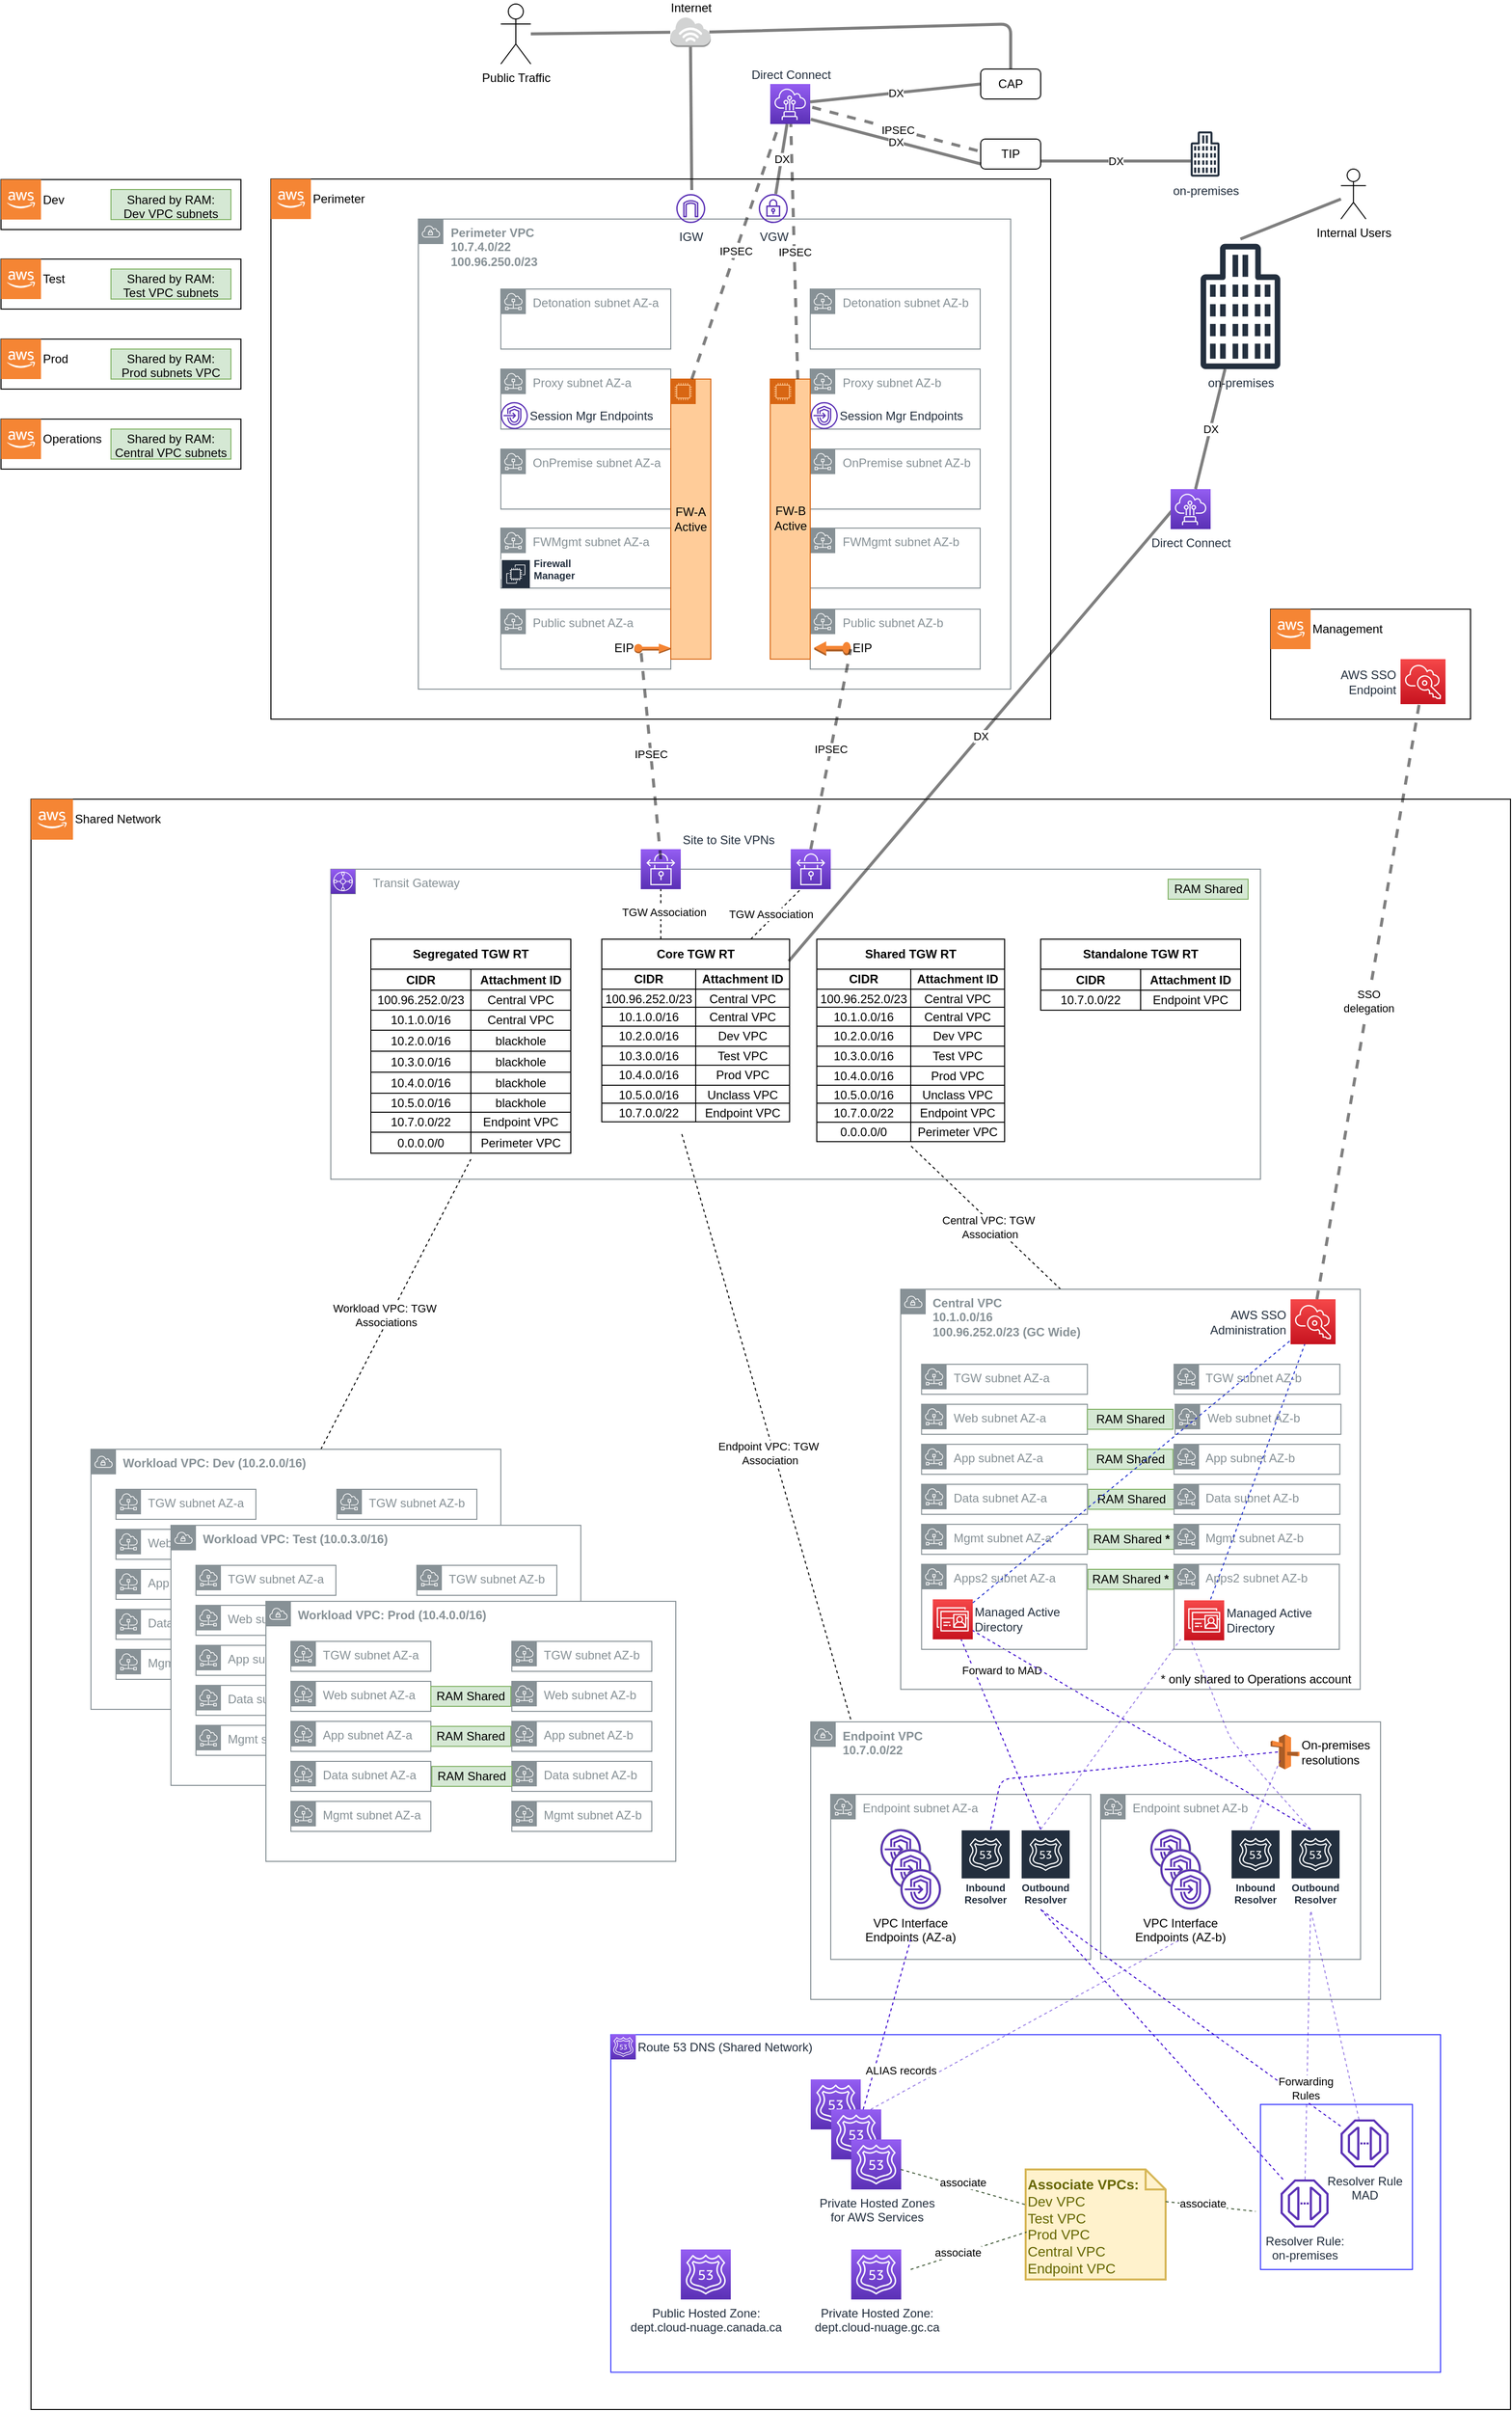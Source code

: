 <mxfile version="18.0.6" type="device"><diagram id="TK6w0RNlwNiGX7UF34bO" name="Page-1"><mxGraphModel dx="2272" dy="1862" grid="1" gridSize="10" guides="1" tooltips="1" connect="1" arrows="1" fold="1" page="1" pageScale="1" pageWidth="850" pageHeight="1100" math="0" shadow="0"><root><mxCell id="0"/><mxCell id="1" parent="0"/><mxCell id="n--Wq_EnB1C4vueyRFef-598" value="" style="group" parent="1" vertex="1" connectable="0"><mxGeometry y="-290" width="1480" height="1610" as="geometry"/></mxCell><mxCell id="n--Wq_EnB1C4vueyRFef-487" value="" style="rounded=0;whiteSpace=wrap;html=1;shadow=0;strokeColor=#000000;strokeWidth=1;fillColor=none;" parent="n--Wq_EnB1C4vueyRFef-598" vertex="1"><mxGeometry width="1480" height="1610" as="geometry"/></mxCell><mxCell id="n--Wq_EnB1C4vueyRFef-490" value="Shared Network" style="outlineConnect=0;dashed=0;verticalLabelPosition=middle;verticalAlign=middle;align=left;html=1;shape=mxgraph.aws3.cloud_2;fillColor=#F58534;gradientColor=none;shadow=0;strokeColor=#000000;strokeWidth=1;labelPosition=right;" parent="n--Wq_EnB1C4vueyRFef-598" vertex="1"><mxGeometry width="41.986" height="40.503" as="geometry"/></mxCell><mxCell id="tYpZ1CBFyHdm1NSKSEMq-1" value="* only shared to Operations account" style="text;html=1;resizable=0;autosize=1;align=center;verticalAlign=middle;points=[];fillColor=none;strokeColor=none;rounded=0;" parent="n--Wq_EnB1C4vueyRFef-598" vertex="1"><mxGeometry x="1120" y="870" width="210" height="20" as="geometry"/></mxCell><mxCell id="n--Wq_EnB1C4vueyRFef-474" value="" style="rounded=0;whiteSpace=wrap;html=1;shadow=0;strokeWidth=1;fillColor=#FFFFFF;strokeColor=#3333FF;" parent="1" vertex="1"><mxGeometry x="580" y="945.25" width="830" height="337.5" as="geometry"/></mxCell><mxCell id="n--Wq_EnB1C4vueyRFef-463" value="" style="rounded=0;whiteSpace=wrap;html=1;shadow=0;strokeWidth=1;fillColor=#FFFFFF;strokeColor=#3333FF;" parent="1" vertex="1"><mxGeometry x="1229.89" y="1015" width="152" height="165" as="geometry"/></mxCell><mxCell id="n--Wq_EnB1C4vueyRFef-345" value="Endpoint subnet AZ-a" style="outlineConnect=0;gradientColor=none;html=1;whiteSpace=wrap;fontSize=12;fontStyle=0;shape=mxgraph.aws4.group;grIcon=mxgraph.aws4.group_subnet;strokeColor=#879196;fillColor=none;verticalAlign=top;align=left;spacingLeft=30;fontColor=#879196;dashed=0;" parent="1" vertex="1"><mxGeometry x="800" y="705" width="260" height="165" as="geometry"/></mxCell><mxCell id="n--Wq_EnB1C4vueyRFef-350" value="&lt;b&gt;Endpoint VPC&lt;br&gt;10.7.0.0/22&lt;br&gt;&lt;/b&gt;" style="outlineConnect=0;gradientColor=none;html=1;whiteSpace=wrap;fontSize=12;fontStyle=0;shape=mxgraph.aws4.group;grIcon=mxgraph.aws4.group_vpc;fillColor=none;verticalAlign=top;align=left;spacingLeft=30;fontColor=#879196;dashed=0;strokeWidth=1;strokeColor=#879196;" parent="1" vertex="1"><mxGeometry x="780" y="632.5" width="570" height="277.5" as="geometry"/></mxCell><mxCell id="n--Wq_EnB1C4vueyRFef-386" value="VPC Interface&#10;Endpoints (AZ-a)" style="group;labelPosition=center;verticalLabelPosition=bottom;align=center;verticalAlign=top;" parent="1" vertex="1" connectable="0"><mxGeometry x="850" y="740" width="60" height="80" as="geometry"/></mxCell><mxCell id="n--Wq_EnB1C4vueyRFef-385" value="" style="ellipse;whiteSpace=wrap;html=1;shadow=0;strokeColor=#879196;strokeWidth=1;fillColor=#ffffff;" parent="n--Wq_EnB1C4vueyRFef-386" vertex="1"><mxGeometry width="40" height="40" as="geometry"/></mxCell><mxCell id="n--Wq_EnB1C4vueyRFef-363" value="" style="outlineConnect=0;fontColor=#232F3E;gradientColor=none;fillColor=#5A30B5;strokeColor=none;dashed=0;verticalLabelPosition=bottom;verticalAlign=top;align=center;html=1;fontSize=12;fontStyle=0;aspect=fixed;pointerEvents=1;shape=mxgraph.aws4.endpoints;shadow=0;sketch=0;" parent="n--Wq_EnB1C4vueyRFef-386" vertex="1"><mxGeometry width="40" height="40" as="geometry"/></mxCell><mxCell id="n--Wq_EnB1C4vueyRFef-387" value="" style="group" parent="n--Wq_EnB1C4vueyRFef-386" vertex="1" connectable="0"><mxGeometry x="10" y="20" width="50" height="60" as="geometry"/></mxCell><mxCell id="n--Wq_EnB1C4vueyRFef-388" value="" style="ellipse;whiteSpace=wrap;html=1;shadow=0;strokeColor=#879196;strokeWidth=1;fillColor=#ffffff;" parent="n--Wq_EnB1C4vueyRFef-387" vertex="1"><mxGeometry width="40" height="40" as="geometry"/></mxCell><mxCell id="n--Wq_EnB1C4vueyRFef-389" value="" style="outlineConnect=0;fontColor=#232F3E;gradientColor=none;fillColor=#5A30B5;strokeColor=none;dashed=0;verticalLabelPosition=bottom;verticalAlign=top;align=center;html=1;fontSize=12;fontStyle=0;aspect=fixed;pointerEvents=1;shape=mxgraph.aws4.endpoints;shadow=0;sketch=0;" parent="n--Wq_EnB1C4vueyRFef-387" vertex="1"><mxGeometry width="40" height="40" as="geometry"/></mxCell><mxCell id="n--Wq_EnB1C4vueyRFef-390" value="" style="group" parent="n--Wq_EnB1C4vueyRFef-387" vertex="1" connectable="0"><mxGeometry x="10" y="20" width="40" height="40" as="geometry"/></mxCell><mxCell id="n--Wq_EnB1C4vueyRFef-391" value="" style="ellipse;whiteSpace=wrap;html=1;shadow=0;strokeColor=#879196;strokeWidth=1;fillColor=#ffffff;" parent="n--Wq_EnB1C4vueyRFef-390" vertex="1"><mxGeometry width="40" height="40" as="geometry"/></mxCell><mxCell id="n--Wq_EnB1C4vueyRFef-392" value="" style="outlineConnect=0;fontColor=#232F3E;gradientColor=none;fillColor=#5A30B5;strokeColor=none;dashed=0;verticalLabelPosition=bottom;verticalAlign=top;align=center;html=1;fontSize=12;fontStyle=0;aspect=fixed;pointerEvents=1;shape=mxgraph.aws4.endpoints;shadow=0;sketch=0;" parent="n--Wq_EnB1C4vueyRFef-390" vertex="1"><mxGeometry width="40" height="40" as="geometry"/></mxCell><mxCell id="n--Wq_EnB1C4vueyRFef-405" value="" style="outlineConnect=0;fontColor=#232F3E;gradientColor=#945DF2;gradientDirection=north;fillColor=#5A30B5;strokeColor=#ffffff;dashed=0;verticalLabelPosition=bottom;verticalAlign=top;align=center;html=1;fontSize=12;fontStyle=0;aspect=fixed;shape=mxgraph.aws4.resourceIcon;resIcon=mxgraph.aws4.route_53;shadow=0;" parent="1" vertex="1"><mxGeometry x="780" y="990" width="50" height="50" as="geometry"/></mxCell><mxCell id="n--Wq_EnB1C4vueyRFef-406" value="" style="outlineConnect=0;fontColor=#232F3E;gradientColor=#945DF2;gradientDirection=north;fillColor=#5A30B5;strokeColor=#ffffff;dashed=0;verticalLabelPosition=bottom;verticalAlign=top;align=center;html=1;fontSize=12;fontStyle=0;aspect=fixed;shape=mxgraph.aws4.resourceIcon;resIcon=mxgraph.aws4.route_53;shadow=0;" parent="1" vertex="1"><mxGeometry x="800.5" y="1020" width="50" height="50" as="geometry"/></mxCell><mxCell id="n--Wq_EnB1C4vueyRFef-407" value="Private Hosted Zones&lt;br&gt;for AWS Services" style="outlineConnect=0;fontColor=#232F3E;gradientColor=#945DF2;gradientDirection=north;fillColor=#5A30B5;strokeColor=#ffffff;dashed=0;verticalLabelPosition=bottom;verticalAlign=top;align=center;html=1;fontSize=12;fontStyle=0;aspect=fixed;shape=mxgraph.aws4.resourceIcon;resIcon=mxgraph.aws4.route_53;shadow=0;" parent="1" vertex="1"><mxGeometry x="820.5" y="1050" width="50" height="50" as="geometry"/></mxCell><mxCell id="n--Wq_EnB1C4vueyRFef-412" value="Inbound Resolver" style="outlineConnect=0;fontColor=#232F3E;gradientColor=none;strokeColor=#ffffff;fillColor=#232F3E;dashed=0;verticalLabelPosition=middle;verticalAlign=bottom;align=center;html=1;whiteSpace=wrap;fontSize=10;fontStyle=1;spacing=3;shape=mxgraph.aws4.productIcon;prIcon=mxgraph.aws4.route_53;shadow=0;" parent="1" vertex="1"><mxGeometry x="930" y="740" width="50" height="80" as="geometry"/></mxCell><mxCell id="n--Wq_EnB1C4vueyRFef-413" value="Outbound Resolver" style="outlineConnect=0;fontColor=#232F3E;gradientColor=none;strokeColor=#ffffff;fillColor=#232F3E;dashed=0;verticalLabelPosition=middle;verticalAlign=bottom;align=center;html=1;whiteSpace=wrap;fontSize=10;fontStyle=1;spacing=3;shape=mxgraph.aws4.productIcon;prIcon=mxgraph.aws4.route_53;shadow=0;" parent="1" vertex="1"><mxGeometry x="990" y="740" width="50" height="80" as="geometry"/></mxCell><mxCell id="n--Wq_EnB1C4vueyRFef-414" value="Endpoint subnet AZ-b" style="outlineConnect=0;gradientColor=none;html=1;whiteSpace=wrap;fontSize=12;fontStyle=0;shape=mxgraph.aws4.group;grIcon=mxgraph.aws4.group_subnet;strokeColor=#879196;fillColor=none;verticalAlign=top;align=left;spacingLeft=30;fontColor=#879196;dashed=0;" parent="1" vertex="1"><mxGeometry x="1070" y="705" width="260" height="165" as="geometry"/></mxCell><mxCell id="n--Wq_EnB1C4vueyRFef-415" value="VPC Interface&#10;Endpoints (AZ-b)" style="group;labelPosition=center;verticalLabelPosition=bottom;align=center;verticalAlign=top;" parent="1" vertex="1" connectable="0"><mxGeometry x="1120" y="740" width="60" height="80" as="geometry"/></mxCell><mxCell id="n--Wq_EnB1C4vueyRFef-416" value="" style="ellipse;whiteSpace=wrap;html=1;shadow=0;strokeColor=#879196;strokeWidth=1;fillColor=#ffffff;" parent="n--Wq_EnB1C4vueyRFef-415" vertex="1"><mxGeometry width="40" height="40" as="geometry"/></mxCell><mxCell id="n--Wq_EnB1C4vueyRFef-417" value="" style="outlineConnect=0;fontColor=#232F3E;gradientColor=none;fillColor=#5A30B5;strokeColor=none;dashed=0;verticalLabelPosition=bottom;verticalAlign=top;align=center;html=1;fontSize=12;fontStyle=0;aspect=fixed;pointerEvents=1;shape=mxgraph.aws4.endpoints;shadow=0;sketch=0;" parent="n--Wq_EnB1C4vueyRFef-415" vertex="1"><mxGeometry width="40" height="40" as="geometry"/></mxCell><mxCell id="n--Wq_EnB1C4vueyRFef-418" value="" style="group" parent="n--Wq_EnB1C4vueyRFef-415" vertex="1" connectable="0"><mxGeometry x="10" y="20" width="50" height="60" as="geometry"/></mxCell><mxCell id="n--Wq_EnB1C4vueyRFef-419" value="" style="ellipse;whiteSpace=wrap;html=1;shadow=0;strokeColor=#879196;strokeWidth=1;fillColor=#ffffff;" parent="n--Wq_EnB1C4vueyRFef-418" vertex="1"><mxGeometry width="40" height="40" as="geometry"/></mxCell><mxCell id="n--Wq_EnB1C4vueyRFef-420" value="" style="outlineConnect=0;fontColor=#232F3E;gradientColor=none;fillColor=#5A30B5;strokeColor=none;dashed=0;verticalLabelPosition=bottom;verticalAlign=top;align=center;html=1;fontSize=12;fontStyle=0;aspect=fixed;pointerEvents=1;shape=mxgraph.aws4.endpoints;shadow=0;sketch=0;" parent="n--Wq_EnB1C4vueyRFef-418" vertex="1"><mxGeometry width="40" height="40" as="geometry"/></mxCell><mxCell id="n--Wq_EnB1C4vueyRFef-421" value="" style="group" parent="n--Wq_EnB1C4vueyRFef-418" vertex="1" connectable="0"><mxGeometry x="10" y="20" width="40" height="40" as="geometry"/></mxCell><mxCell id="n--Wq_EnB1C4vueyRFef-422" value="" style="ellipse;whiteSpace=wrap;html=1;shadow=0;strokeColor=#879196;strokeWidth=1;fillColor=#ffffff;" parent="n--Wq_EnB1C4vueyRFef-421" vertex="1"><mxGeometry width="40" height="40" as="geometry"/></mxCell><mxCell id="n--Wq_EnB1C4vueyRFef-423" value="" style="outlineConnect=0;fontColor=#232F3E;gradientColor=none;fillColor=#5A30B5;strokeColor=none;dashed=0;verticalLabelPosition=bottom;verticalAlign=top;align=center;html=1;fontSize=12;fontStyle=0;aspect=fixed;pointerEvents=1;shape=mxgraph.aws4.endpoints;shadow=0;sketch=0;" parent="n--Wq_EnB1C4vueyRFef-421" vertex="1"><mxGeometry width="40" height="40" as="geometry"/></mxCell><mxCell id="n--Wq_EnB1C4vueyRFef-424" value="Inbound Resolver" style="outlineConnect=0;fontColor=#232F3E;gradientColor=none;strokeColor=#ffffff;fillColor=#232F3E;dashed=0;verticalLabelPosition=middle;verticalAlign=bottom;align=center;html=1;whiteSpace=wrap;fontSize=10;fontStyle=1;spacing=3;shape=mxgraph.aws4.productIcon;prIcon=mxgraph.aws4.route_53;shadow=0;" parent="1" vertex="1"><mxGeometry x="1200" y="740" width="50" height="80" as="geometry"/></mxCell><mxCell id="n--Wq_EnB1C4vueyRFef-425" value="Outbound Resolver" style="outlineConnect=0;fontColor=#232F3E;gradientColor=none;strokeColor=#ffffff;fillColor=#232F3E;dashed=0;verticalLabelPosition=middle;verticalAlign=bottom;align=center;html=1;whiteSpace=wrap;fontSize=10;fontStyle=1;spacing=3;shape=mxgraph.aws4.productIcon;prIcon=mxgraph.aws4.route_53;shadow=0;" parent="1" vertex="1"><mxGeometry x="1260" y="740" width="50" height="80" as="geometry"/></mxCell><mxCell id="n--Wq_EnB1C4vueyRFef-426" value="" style="endArrow=none;dashed=1;html=1;strokeWidth=1;fillColor=#6a00ff;strokeColor=#3700CC;" parent="1" source="n--Wq_EnB1C4vueyRFef-406" edge="1"><mxGeometry width="50" height="50" relative="1" as="geometry"><mxPoint x="910" y="1000" as="sourcePoint"/><mxPoint x="880" y="850" as="targetPoint"/></mxGeometry></mxCell><mxCell id="n--Wq_EnB1C4vueyRFef-427" value="ALIAS records" style="endArrow=none;dashed=1;html=1;strokeWidth=1;fillColor=#6a00ff;strokeColor=#3700CC;opacity=50;" parent="1" edge="1"><mxGeometry x="-0.742" y="21" width="50" height="50" relative="1" as="geometry"><mxPoint x="840" y="1020" as="sourcePoint"/><mxPoint x="1150" y="850" as="targetPoint"/><mxPoint y="1" as="offset"/></mxGeometry></mxCell><mxCell id="n--Wq_EnB1C4vueyRFef-430" value="" style="endArrow=none;dashed=1;html=1;strokeWidth=1;" parent="1" edge="1"><mxGeometry width="50" height="50" relative="1" as="geometry"><mxPoint x="290" y="360" as="sourcePoint"/><mxPoint x="440" y="70" as="targetPoint"/></mxGeometry></mxCell><mxCell id="n--Wq_EnB1C4vueyRFef-431" value="Workload VPC: TGW&amp;nbsp;&lt;br&gt;Associations" style="edgeLabel;html=1;align=center;verticalAlign=middle;resizable=0;points=[];" parent="n--Wq_EnB1C4vueyRFef-430" vertex="1" connectable="0"><mxGeometry x="-0.088" y="4" relative="1" as="geometry"><mxPoint as="offset"/></mxGeometry></mxCell><mxCell id="n--Wq_EnB1C4vueyRFef-433" value="" style="endArrow=none;dashed=1;html=1;strokeWidth=1;entryX=0.5;entryY=1.238;entryDx=0;entryDy=0;entryPerimeter=0;" parent="1" target="n--Wq_EnB1C4vueyRFef-83" edge="1"><mxGeometry width="50" height="50" relative="1" as="geometry"><mxPoint x="1030" y="200" as="sourcePoint"/><mxPoint x="652" y="66" as="targetPoint"/></mxGeometry></mxCell><mxCell id="n--Wq_EnB1C4vueyRFef-434" value="Central VPC: TGW&amp;nbsp;&lt;br&gt;Association" style="edgeLabel;html=1;align=center;verticalAlign=middle;resizable=0;points=[];" parent="n--Wq_EnB1C4vueyRFef-433" vertex="1" connectable="0"><mxGeometry x="-0.088" y="4" relative="1" as="geometry"><mxPoint as="offset"/></mxGeometry></mxCell><mxCell id="n--Wq_EnB1C4vueyRFef-30" value="Segregated TGW RT" style="shape=table;html=1;whiteSpace=wrap;startSize=30;container=1;collapsible=0;childLayout=tableLayout;fontStyle=1;align=center;" parent="1" vertex="1"><mxGeometry x="340" y="-150" width="200" height="214" as="geometry"/></mxCell><mxCell id="n--Wq_EnB1C4vueyRFef-31" value="" style="shape=partialRectangle;html=1;whiteSpace=wrap;collapsible=0;dropTarget=0;pointerEvents=0;fillColor=none;top=0;left=0;bottom=0;right=0;points=[[0,0.5],[1,0.5]];portConstraint=eastwest;" parent="n--Wq_EnB1C4vueyRFef-30" vertex="1"><mxGeometry y="30" width="200" height="21" as="geometry"/></mxCell><mxCell id="n--Wq_EnB1C4vueyRFef-32" value="&lt;b&gt;CIDR&lt;/b&gt;" style="shape=partialRectangle;html=1;whiteSpace=wrap;connectable=0;fillColor=none;top=0;left=0;bottom=0;right=0;overflow=hidden;" parent="n--Wq_EnB1C4vueyRFef-31" vertex="1"><mxGeometry width="100" height="21" as="geometry"/></mxCell><mxCell id="n--Wq_EnB1C4vueyRFef-33" value="&lt;b&gt;Attachment ID&lt;/b&gt;" style="shape=partialRectangle;html=1;whiteSpace=wrap;connectable=0;fillColor=none;top=0;left=0;bottom=0;right=0;overflow=hidden;" parent="n--Wq_EnB1C4vueyRFef-31" vertex="1"><mxGeometry x="100" width="100" height="21" as="geometry"/></mxCell><mxCell id="n--Wq_EnB1C4vueyRFef-86" style="shape=partialRectangle;html=1;whiteSpace=wrap;collapsible=0;dropTarget=0;pointerEvents=0;fillColor=none;top=0;left=0;bottom=0;right=0;points=[[0,0.5],[1,0.5]];portConstraint=eastwest;" parent="n--Wq_EnB1C4vueyRFef-30" vertex="1"><mxGeometry y="51" width="200" height="20" as="geometry"/></mxCell><mxCell id="n--Wq_EnB1C4vueyRFef-87" value="100.96.252.0/23" style="shape=partialRectangle;html=1;whiteSpace=wrap;connectable=0;fillColor=none;top=0;left=0;bottom=0;right=0;overflow=hidden;" parent="n--Wq_EnB1C4vueyRFef-86" vertex="1"><mxGeometry width="100" height="20" as="geometry"/></mxCell><mxCell id="n--Wq_EnB1C4vueyRFef-88" value="Central VPC" style="shape=partialRectangle;html=1;whiteSpace=wrap;connectable=0;fillColor=none;top=0;left=0;bottom=0;right=0;overflow=hidden;" parent="n--Wq_EnB1C4vueyRFef-86" vertex="1"><mxGeometry x="100" width="100" height="20" as="geometry"/></mxCell><mxCell id="n--Wq_EnB1C4vueyRFef-35" value="" style="shape=partialRectangle;html=1;whiteSpace=wrap;collapsible=0;dropTarget=0;pointerEvents=0;fillColor=none;top=0;left=0;bottom=0;right=0;points=[[0,0.5],[1,0.5]];portConstraint=eastwest;" parent="n--Wq_EnB1C4vueyRFef-30" vertex="1"><mxGeometry y="71" width="200" height="20" as="geometry"/></mxCell><mxCell id="n--Wq_EnB1C4vueyRFef-36" value="10.1.0.0/16" style="shape=partialRectangle;html=1;whiteSpace=wrap;connectable=0;fillColor=none;top=0;left=0;bottom=0;right=0;overflow=hidden;" parent="n--Wq_EnB1C4vueyRFef-35" vertex="1"><mxGeometry width="100" height="20" as="geometry"/></mxCell><mxCell id="n--Wq_EnB1C4vueyRFef-37" value="Central VPC" style="shape=partialRectangle;html=1;whiteSpace=wrap;connectable=0;fillColor=none;top=0;left=0;bottom=0;right=0;overflow=hidden;" parent="n--Wq_EnB1C4vueyRFef-35" vertex="1"><mxGeometry x="100" width="100" height="20" as="geometry"/></mxCell><mxCell id="n--Wq_EnB1C4vueyRFef-39" value="" style="shape=partialRectangle;html=1;whiteSpace=wrap;collapsible=0;dropTarget=0;pointerEvents=0;fillColor=none;top=0;left=0;bottom=0;right=0;points=[[0,0.5],[1,0.5]];portConstraint=eastwest;" parent="n--Wq_EnB1C4vueyRFef-30" vertex="1"><mxGeometry y="91" width="200" height="21" as="geometry"/></mxCell><mxCell id="n--Wq_EnB1C4vueyRFef-40" value="10.2.0.0/16" style="shape=partialRectangle;html=1;whiteSpace=wrap;connectable=0;fillColor=none;top=0;left=0;bottom=0;right=0;overflow=hidden;" parent="n--Wq_EnB1C4vueyRFef-39" vertex="1"><mxGeometry width="100" height="21" as="geometry"/></mxCell><mxCell id="n--Wq_EnB1C4vueyRFef-41" value="blackhole" style="shape=partialRectangle;html=1;whiteSpace=wrap;connectable=0;fillColor=none;top=0;left=0;bottom=0;right=0;overflow=hidden;" parent="n--Wq_EnB1C4vueyRFef-39" vertex="1"><mxGeometry x="100" width="100" height="21" as="geometry"/></mxCell><mxCell id="n--Wq_EnB1C4vueyRFef-43" style="shape=partialRectangle;html=1;whiteSpace=wrap;collapsible=0;dropTarget=0;pointerEvents=0;fillColor=none;top=0;left=0;bottom=0;right=0;points=[[0,0.5],[1,0.5]];portConstraint=eastwest;" parent="n--Wq_EnB1C4vueyRFef-30" vertex="1"><mxGeometry y="112" width="200" height="21" as="geometry"/></mxCell><mxCell id="n--Wq_EnB1C4vueyRFef-44" value="&lt;span&gt;10.3.0.0/16&lt;/span&gt;" style="shape=partialRectangle;html=1;whiteSpace=wrap;connectable=0;fillColor=none;top=0;left=0;bottom=0;right=0;overflow=hidden;" parent="n--Wq_EnB1C4vueyRFef-43" vertex="1"><mxGeometry width="100" height="21" as="geometry"/></mxCell><mxCell id="n--Wq_EnB1C4vueyRFef-45" value="&lt;span&gt;blackhole&lt;/span&gt;" style="shape=partialRectangle;html=1;whiteSpace=wrap;connectable=0;fillColor=none;top=0;left=0;bottom=0;right=0;overflow=hidden;" parent="n--Wq_EnB1C4vueyRFef-43" vertex="1"><mxGeometry x="100" width="100" height="21" as="geometry"/></mxCell><mxCell id="n--Wq_EnB1C4vueyRFef-52" style="shape=partialRectangle;html=1;whiteSpace=wrap;collapsible=0;dropTarget=0;pointerEvents=0;fillColor=none;top=0;left=0;bottom=0;right=0;points=[[0,0.5],[1,0.5]];portConstraint=eastwest;" parent="n--Wq_EnB1C4vueyRFef-30" vertex="1"><mxGeometry y="133" width="200" height="21" as="geometry"/></mxCell><mxCell id="n--Wq_EnB1C4vueyRFef-53" value="&lt;span&gt;10.4.0.0/16&lt;/span&gt;" style="shape=partialRectangle;html=1;whiteSpace=wrap;connectable=0;fillColor=none;top=0;left=0;bottom=0;right=0;overflow=hidden;" parent="n--Wq_EnB1C4vueyRFef-52" vertex="1"><mxGeometry width="100" height="21" as="geometry"/></mxCell><mxCell id="n--Wq_EnB1C4vueyRFef-54" value="&lt;span&gt;blackhole&lt;/span&gt;" style="shape=partialRectangle;html=1;whiteSpace=wrap;connectable=0;fillColor=none;top=0;left=0;bottom=0;right=0;overflow=hidden;" parent="n--Wq_EnB1C4vueyRFef-52" vertex="1"><mxGeometry x="100" width="100" height="21" as="geometry"/></mxCell><mxCell id="n--Wq_EnB1C4vueyRFef-49" style="shape=partialRectangle;html=1;whiteSpace=wrap;collapsible=0;dropTarget=0;pointerEvents=0;fillColor=none;top=0;left=0;bottom=0;right=0;points=[[0,0.5],[1,0.5]];portConstraint=eastwest;" parent="n--Wq_EnB1C4vueyRFef-30" vertex="1"><mxGeometry y="154" width="200" height="19" as="geometry"/></mxCell><mxCell id="n--Wq_EnB1C4vueyRFef-50" value="&lt;span&gt;10.5.0.0/16&lt;/span&gt;" style="shape=partialRectangle;html=1;whiteSpace=wrap;connectable=0;fillColor=none;top=0;left=0;bottom=0;right=0;overflow=hidden;" parent="n--Wq_EnB1C4vueyRFef-49" vertex="1"><mxGeometry width="100" height="19" as="geometry"/></mxCell><mxCell id="n--Wq_EnB1C4vueyRFef-51" value="&lt;span&gt;blackhole&lt;/span&gt;" style="shape=partialRectangle;html=1;whiteSpace=wrap;connectable=0;fillColor=none;top=0;left=0;bottom=0;right=0;overflow=hidden;" parent="n--Wq_EnB1C4vueyRFef-49" vertex="1"><mxGeometry x="100" width="100" height="19" as="geometry"/></mxCell><mxCell id="n--Wq_EnB1C4vueyRFef-46" style="shape=partialRectangle;html=1;whiteSpace=wrap;collapsible=0;dropTarget=0;pointerEvents=0;fillColor=none;top=0;left=0;bottom=0;right=0;points=[[0,0.5],[1,0.5]];portConstraint=eastwest;" parent="n--Wq_EnB1C4vueyRFef-30" vertex="1"><mxGeometry y="173" width="200" height="20" as="geometry"/></mxCell><mxCell id="n--Wq_EnB1C4vueyRFef-47" value="10.7.0.0/22" style="shape=partialRectangle;html=1;whiteSpace=wrap;connectable=0;fillColor=none;top=0;left=0;bottom=0;right=0;overflow=hidden;" parent="n--Wq_EnB1C4vueyRFef-46" vertex="1"><mxGeometry width="100" height="20" as="geometry"/></mxCell><mxCell id="n--Wq_EnB1C4vueyRFef-48" value="Endpoint VPC" style="shape=partialRectangle;html=1;whiteSpace=wrap;connectable=0;fillColor=none;top=0;left=0;bottom=0;right=0;overflow=hidden;" parent="n--Wq_EnB1C4vueyRFef-46" vertex="1"><mxGeometry x="100" width="100" height="20" as="geometry"/></mxCell><mxCell id="n--Wq_EnB1C4vueyRFef-58" style="shape=partialRectangle;html=1;whiteSpace=wrap;collapsible=0;dropTarget=0;pointerEvents=0;fillColor=none;top=0;left=0;bottom=0;right=0;points=[[0,0.5],[1,0.5]];portConstraint=eastwest;" parent="n--Wq_EnB1C4vueyRFef-30" vertex="1"><mxGeometry y="193" width="200" height="21" as="geometry"/></mxCell><mxCell id="n--Wq_EnB1C4vueyRFef-59" value="&lt;span&gt;0.0.0.0/0&lt;/span&gt;" style="shape=partialRectangle;html=1;whiteSpace=wrap;connectable=0;fillColor=none;top=0;left=0;bottom=0;right=0;overflow=hidden;" parent="n--Wq_EnB1C4vueyRFef-58" vertex="1"><mxGeometry width="100" height="21" as="geometry"/></mxCell><mxCell id="n--Wq_EnB1C4vueyRFef-60" value="&lt;span&gt;Perimeter VPC&lt;/span&gt;" style="shape=partialRectangle;html=1;whiteSpace=wrap;connectable=0;fillColor=none;top=0;left=0;bottom=0;right=0;overflow=hidden;" parent="n--Wq_EnB1C4vueyRFef-58" vertex="1"><mxGeometry x="100" width="100" height="21" as="geometry"/></mxCell><mxCell id="n--Wq_EnB1C4vueyRFef-436" value="" style="endArrow=none;dashed=1;html=1;strokeWidth=1;entryX=0.5;entryY=1.238;entryDx=0;entryDy=0;entryPerimeter=0;" parent="1" edge="1"><mxGeometry width="50" height="50" relative="1" as="geometry"><mxPoint x="820" y="630" as="sourcePoint"/><mxPoint x="650.5" y="42.998" as="targetPoint"/></mxGeometry></mxCell><mxCell id="n--Wq_EnB1C4vueyRFef-437" value="Endpoint VPC: TGW&amp;nbsp;&lt;br&gt;Association" style="edgeLabel;html=1;align=center;verticalAlign=middle;resizable=0;points=[];" parent="n--Wq_EnB1C4vueyRFef-436" vertex="1" connectable="0"><mxGeometry x="-0.088" y="4" relative="1" as="geometry"><mxPoint as="offset"/></mxGeometry></mxCell><mxCell id="n--Wq_EnB1C4vueyRFef-124" value="Core TGW RT" style="shape=table;html=1;whiteSpace=wrap;startSize=30;container=1;collapsible=0;childLayout=tableLayout;fontStyle=1;align=center;" parent="1" vertex="1"><mxGeometry x="570.938" y="-149.996" width="187.879" height="182.568" as="geometry"/></mxCell><mxCell id="n--Wq_EnB1C4vueyRFef-125" value="" style="shape=partialRectangle;html=1;whiteSpace=wrap;collapsible=0;dropTarget=0;pointerEvents=0;fillColor=none;top=0;left=0;bottom=0;right=0;points=[[0,0.5],[1,0.5]];portConstraint=eastwest;" parent="n--Wq_EnB1C4vueyRFef-124" vertex="1"><mxGeometry y="30" width="187.879" height="20" as="geometry"/></mxCell><mxCell id="n--Wq_EnB1C4vueyRFef-126" value="&lt;b&gt;CIDR&lt;/b&gt;" style="shape=partialRectangle;html=1;whiteSpace=wrap;connectable=0;fillColor=none;top=0;left=0;bottom=0;right=0;overflow=hidden;" parent="n--Wq_EnB1C4vueyRFef-125" vertex="1"><mxGeometry width="94" height="20" as="geometry"/></mxCell><mxCell id="n--Wq_EnB1C4vueyRFef-127" value="&lt;b&gt;Attachment ID&lt;/b&gt;" style="shape=partialRectangle;html=1;whiteSpace=wrap;connectable=0;fillColor=none;top=0;left=0;bottom=0;right=0;overflow=hidden;" parent="n--Wq_EnB1C4vueyRFef-125" vertex="1"><mxGeometry x="94" width="94" height="20" as="geometry"/></mxCell><mxCell id="n--Wq_EnB1C4vueyRFef-128" style="shape=partialRectangle;html=1;whiteSpace=wrap;collapsible=0;dropTarget=0;pointerEvents=0;fillColor=none;top=0;left=0;bottom=0;right=0;points=[[0,0.5],[1,0.5]];portConstraint=eastwest;" parent="n--Wq_EnB1C4vueyRFef-124" vertex="1"><mxGeometry y="50" width="187.879" height="18" as="geometry"/></mxCell><mxCell id="n--Wq_EnB1C4vueyRFef-129" value="100.96.252.0/23" style="shape=partialRectangle;html=1;whiteSpace=wrap;connectable=0;fillColor=none;top=0;left=0;bottom=0;right=0;overflow=hidden;" parent="n--Wq_EnB1C4vueyRFef-128" vertex="1"><mxGeometry width="94" height="18" as="geometry"/></mxCell><mxCell id="n--Wq_EnB1C4vueyRFef-130" value="Central VPC" style="shape=partialRectangle;html=1;whiteSpace=wrap;connectable=0;fillColor=none;top=0;left=0;bottom=0;right=0;overflow=hidden;" parent="n--Wq_EnB1C4vueyRFef-128" vertex="1"><mxGeometry x="94" width="94" height="18" as="geometry"/></mxCell><mxCell id="n--Wq_EnB1C4vueyRFef-131" value="" style="shape=partialRectangle;html=1;whiteSpace=wrap;collapsible=0;dropTarget=0;pointerEvents=0;fillColor=none;top=0;left=0;bottom=0;right=0;points=[[0,0.5],[1,0.5]];portConstraint=eastwest;" parent="n--Wq_EnB1C4vueyRFef-124" vertex="1"><mxGeometry y="68" width="187.879" height="19" as="geometry"/></mxCell><mxCell id="n--Wq_EnB1C4vueyRFef-132" value="10.1.0.0/16" style="shape=partialRectangle;html=1;whiteSpace=wrap;connectable=0;fillColor=none;top=0;left=0;bottom=0;right=0;overflow=hidden;" parent="n--Wq_EnB1C4vueyRFef-131" vertex="1"><mxGeometry width="94" height="19" as="geometry"/></mxCell><mxCell id="n--Wq_EnB1C4vueyRFef-133" value="Central VPC" style="shape=partialRectangle;html=1;whiteSpace=wrap;connectable=0;fillColor=none;top=0;left=0;bottom=0;right=0;overflow=hidden;" parent="n--Wq_EnB1C4vueyRFef-131" vertex="1"><mxGeometry x="94" width="94" height="19" as="geometry"/></mxCell><mxCell id="n--Wq_EnB1C4vueyRFef-134" value="" style="shape=partialRectangle;html=1;whiteSpace=wrap;collapsible=0;dropTarget=0;pointerEvents=0;fillColor=none;top=0;left=0;bottom=0;right=0;points=[[0,0.5],[1,0.5]];portConstraint=eastwest;" parent="n--Wq_EnB1C4vueyRFef-124" vertex="1"><mxGeometry y="87" width="187.879" height="20" as="geometry"/></mxCell><mxCell id="n--Wq_EnB1C4vueyRFef-135" value="10.2.0.0/16" style="shape=partialRectangle;html=1;whiteSpace=wrap;connectable=0;fillColor=none;top=0;left=0;bottom=0;right=0;overflow=hidden;" parent="n--Wq_EnB1C4vueyRFef-134" vertex="1"><mxGeometry width="94" height="20" as="geometry"/></mxCell><mxCell id="n--Wq_EnB1C4vueyRFef-136" value="Dev VPC" style="shape=partialRectangle;html=1;whiteSpace=wrap;connectable=0;fillColor=none;top=0;left=0;bottom=0;right=0;overflow=hidden;" parent="n--Wq_EnB1C4vueyRFef-134" vertex="1"><mxGeometry x="94" width="94" height="20" as="geometry"/></mxCell><mxCell id="n--Wq_EnB1C4vueyRFef-137" style="shape=partialRectangle;html=1;whiteSpace=wrap;collapsible=0;dropTarget=0;pointerEvents=0;fillColor=none;top=0;left=0;bottom=0;right=0;points=[[0,0.5],[1,0.5]];portConstraint=eastwest;" parent="n--Wq_EnB1C4vueyRFef-124" vertex="1"><mxGeometry y="107" width="187.879" height="19" as="geometry"/></mxCell><mxCell id="n--Wq_EnB1C4vueyRFef-138" value="&lt;span&gt;10.3.0.0/16&lt;/span&gt;" style="shape=partialRectangle;html=1;whiteSpace=wrap;connectable=0;fillColor=none;top=0;left=0;bottom=0;right=0;overflow=hidden;" parent="n--Wq_EnB1C4vueyRFef-137" vertex="1"><mxGeometry width="94" height="19" as="geometry"/></mxCell><mxCell id="n--Wq_EnB1C4vueyRFef-139" value="&lt;span&gt;Test VPC&lt;/span&gt;" style="shape=partialRectangle;html=1;whiteSpace=wrap;connectable=0;fillColor=none;top=0;left=0;bottom=0;right=0;overflow=hidden;" parent="n--Wq_EnB1C4vueyRFef-137" vertex="1"><mxGeometry x="94" width="94" height="19" as="geometry"/></mxCell><mxCell id="n--Wq_EnB1C4vueyRFef-140" style="shape=partialRectangle;html=1;whiteSpace=wrap;collapsible=0;dropTarget=0;pointerEvents=0;fillColor=none;top=0;left=0;bottom=0;right=0;points=[[0,0.5],[1,0.5]];portConstraint=eastwest;" parent="n--Wq_EnB1C4vueyRFef-124" vertex="1"><mxGeometry y="126" width="187.879" height="20" as="geometry"/></mxCell><mxCell id="n--Wq_EnB1C4vueyRFef-141" value="&lt;span&gt;10.4.0.0/16&lt;/span&gt;" style="shape=partialRectangle;html=1;whiteSpace=wrap;connectable=0;fillColor=none;top=0;left=0;bottom=0;right=0;overflow=hidden;" parent="n--Wq_EnB1C4vueyRFef-140" vertex="1"><mxGeometry width="94" height="20" as="geometry"/></mxCell><mxCell id="n--Wq_EnB1C4vueyRFef-142" value="&lt;span&gt;Prod VPC&lt;/span&gt;" style="shape=partialRectangle;html=1;whiteSpace=wrap;connectable=0;fillColor=none;top=0;left=0;bottom=0;right=0;overflow=hidden;" parent="n--Wq_EnB1C4vueyRFef-140" vertex="1"><mxGeometry x="94" width="94" height="20" as="geometry"/></mxCell><mxCell id="n--Wq_EnB1C4vueyRFef-143" style="shape=partialRectangle;html=1;whiteSpace=wrap;collapsible=0;dropTarget=0;pointerEvents=0;fillColor=none;top=0;left=0;bottom=0;right=0;points=[[0,0.5],[1,0.5]];portConstraint=eastwest;" parent="n--Wq_EnB1C4vueyRFef-124" vertex="1"><mxGeometry y="146" width="187.879" height="18" as="geometry"/></mxCell><mxCell id="n--Wq_EnB1C4vueyRFef-144" value="&lt;span&gt;10.5.0.0/16&lt;/span&gt;" style="shape=partialRectangle;html=1;whiteSpace=wrap;connectable=0;fillColor=none;top=0;left=0;bottom=0;right=0;overflow=hidden;" parent="n--Wq_EnB1C4vueyRFef-143" vertex="1"><mxGeometry width="94" height="18" as="geometry"/></mxCell><mxCell id="n--Wq_EnB1C4vueyRFef-145" value="&lt;span&gt;Unclass VPC&lt;/span&gt;" style="shape=partialRectangle;html=1;whiteSpace=wrap;connectable=0;fillColor=none;top=0;left=0;bottom=0;right=0;overflow=hidden;" parent="n--Wq_EnB1C4vueyRFef-143" vertex="1"><mxGeometry x="94" width="94" height="18" as="geometry"/></mxCell><mxCell id="n--Wq_EnB1C4vueyRFef-146" style="shape=partialRectangle;html=1;whiteSpace=wrap;collapsible=0;dropTarget=0;pointerEvents=0;fillColor=none;top=0;left=0;bottom=0;right=0;points=[[0,0.5],[1,0.5]];portConstraint=eastwest;" parent="n--Wq_EnB1C4vueyRFef-124" vertex="1"><mxGeometry y="164" width="187.879" height="19" as="geometry"/></mxCell><mxCell id="n--Wq_EnB1C4vueyRFef-147" value="10.7.0.0/22" style="shape=partialRectangle;html=1;whiteSpace=wrap;connectable=0;fillColor=none;top=0;left=0;bottom=0;right=0;overflow=hidden;" parent="n--Wq_EnB1C4vueyRFef-146" vertex="1"><mxGeometry width="94" height="19" as="geometry"/></mxCell><mxCell id="n--Wq_EnB1C4vueyRFef-148" value="Endpoint VPC" style="shape=partialRectangle;html=1;whiteSpace=wrap;connectable=0;fillColor=none;top=0;left=0;bottom=0;right=0;overflow=hidden;" parent="n--Wq_EnB1C4vueyRFef-146" vertex="1"><mxGeometry x="94" width="94" height="19" as="geometry"/></mxCell><mxCell id="n--Wq_EnB1C4vueyRFef-61" value="Shared&amp;nbsp;TGW RT" style="shape=table;html=1;whiteSpace=wrap;startSize=30;container=1;collapsible=0;childLayout=tableLayout;fontStyle=1;align=center;" parent="1" vertex="1"><mxGeometry x="786.056" y="-149.996" width="187.879" height="202.432" as="geometry"/></mxCell><mxCell id="n--Wq_EnB1C4vueyRFef-62" value="" style="shape=partialRectangle;html=1;whiteSpace=wrap;collapsible=0;dropTarget=0;pointerEvents=0;fillColor=none;top=0;left=0;bottom=0;right=0;points=[[0,0.5],[1,0.5]];portConstraint=eastwest;" parent="n--Wq_EnB1C4vueyRFef-61" vertex="1"><mxGeometry y="30" width="187.879" height="20" as="geometry"/></mxCell><mxCell id="n--Wq_EnB1C4vueyRFef-63" value="&lt;b&gt;CIDR&lt;/b&gt;" style="shape=partialRectangle;html=1;whiteSpace=wrap;connectable=0;fillColor=none;top=0;left=0;bottom=0;right=0;overflow=hidden;" parent="n--Wq_EnB1C4vueyRFef-62" vertex="1"><mxGeometry width="94" height="20" as="geometry"/></mxCell><mxCell id="n--Wq_EnB1C4vueyRFef-64" value="&lt;b&gt;Attachment ID&lt;/b&gt;" style="shape=partialRectangle;html=1;whiteSpace=wrap;connectable=0;fillColor=none;top=0;left=0;bottom=0;right=0;overflow=hidden;" parent="n--Wq_EnB1C4vueyRFef-62" vertex="1"><mxGeometry x="94" width="94" height="20" as="geometry"/></mxCell><mxCell id="n--Wq_EnB1C4vueyRFef-92" style="shape=partialRectangle;html=1;whiteSpace=wrap;collapsible=0;dropTarget=0;pointerEvents=0;fillColor=none;top=0;left=0;bottom=0;right=0;points=[[0,0.5],[1,0.5]];portConstraint=eastwest;" parent="n--Wq_EnB1C4vueyRFef-61" vertex="1"><mxGeometry y="50" width="187.879" height="18" as="geometry"/></mxCell><mxCell id="n--Wq_EnB1C4vueyRFef-93" value="100.96.252.0/23" style="shape=partialRectangle;html=1;whiteSpace=wrap;connectable=0;fillColor=none;top=0;left=0;bottom=0;right=0;overflow=hidden;" parent="n--Wq_EnB1C4vueyRFef-92" vertex="1"><mxGeometry width="94" height="18" as="geometry"/></mxCell><mxCell id="n--Wq_EnB1C4vueyRFef-94" value="Central VPC" style="shape=partialRectangle;html=1;whiteSpace=wrap;connectable=0;fillColor=none;top=0;left=0;bottom=0;right=0;overflow=hidden;" parent="n--Wq_EnB1C4vueyRFef-92" vertex="1"><mxGeometry x="94" width="94" height="18" as="geometry"/></mxCell><mxCell id="n--Wq_EnB1C4vueyRFef-65" value="" style="shape=partialRectangle;html=1;whiteSpace=wrap;collapsible=0;dropTarget=0;pointerEvents=0;fillColor=none;top=0;left=0;bottom=0;right=0;points=[[0,0.5],[1,0.5]];portConstraint=eastwest;" parent="n--Wq_EnB1C4vueyRFef-61" vertex="1"><mxGeometry y="68" width="187.879" height="19" as="geometry"/></mxCell><mxCell id="n--Wq_EnB1C4vueyRFef-66" value="10.1.0.0/16" style="shape=partialRectangle;html=1;whiteSpace=wrap;connectable=0;fillColor=none;top=0;left=0;bottom=0;right=0;overflow=hidden;" parent="n--Wq_EnB1C4vueyRFef-65" vertex="1"><mxGeometry width="94" height="19" as="geometry"/></mxCell><mxCell id="n--Wq_EnB1C4vueyRFef-67" value="Central VPC" style="shape=partialRectangle;html=1;whiteSpace=wrap;connectable=0;fillColor=none;top=0;left=0;bottom=0;right=0;overflow=hidden;" parent="n--Wq_EnB1C4vueyRFef-65" vertex="1"><mxGeometry x="94" width="94" height="19" as="geometry"/></mxCell><mxCell id="n--Wq_EnB1C4vueyRFef-68" value="" style="shape=partialRectangle;html=1;whiteSpace=wrap;collapsible=0;dropTarget=0;pointerEvents=0;fillColor=none;top=0;left=0;bottom=0;right=0;points=[[0,0.5],[1,0.5]];portConstraint=eastwest;" parent="n--Wq_EnB1C4vueyRFef-61" vertex="1"><mxGeometry y="87" width="187.879" height="20" as="geometry"/></mxCell><mxCell id="n--Wq_EnB1C4vueyRFef-69" value="10.2.0.0/16" style="shape=partialRectangle;html=1;whiteSpace=wrap;connectable=0;fillColor=none;top=0;left=0;bottom=0;right=0;overflow=hidden;" parent="n--Wq_EnB1C4vueyRFef-68" vertex="1"><mxGeometry width="94" height="20" as="geometry"/></mxCell><mxCell id="n--Wq_EnB1C4vueyRFef-70" value="Dev VPC" style="shape=partialRectangle;html=1;whiteSpace=wrap;connectable=0;fillColor=none;top=0;left=0;bottom=0;right=0;overflow=hidden;" parent="n--Wq_EnB1C4vueyRFef-68" vertex="1"><mxGeometry x="94" width="94" height="20" as="geometry"/></mxCell><mxCell id="n--Wq_EnB1C4vueyRFef-71" style="shape=partialRectangle;html=1;whiteSpace=wrap;collapsible=0;dropTarget=0;pointerEvents=0;fillColor=none;top=0;left=0;bottom=0;right=0;points=[[0,0.5],[1,0.5]];portConstraint=eastwest;" parent="n--Wq_EnB1C4vueyRFef-61" vertex="1"><mxGeometry y="107" width="187.879" height="20" as="geometry"/></mxCell><mxCell id="n--Wq_EnB1C4vueyRFef-72" value="&lt;span&gt;10.3.0.0/16&lt;/span&gt;" style="shape=partialRectangle;html=1;whiteSpace=wrap;connectable=0;fillColor=none;top=0;left=0;bottom=0;right=0;overflow=hidden;" parent="n--Wq_EnB1C4vueyRFef-71" vertex="1"><mxGeometry width="94" height="20" as="geometry"/></mxCell><mxCell id="n--Wq_EnB1C4vueyRFef-73" value="&lt;span&gt;Test VPC&lt;/span&gt;" style="shape=partialRectangle;html=1;whiteSpace=wrap;connectable=0;fillColor=none;top=0;left=0;bottom=0;right=0;overflow=hidden;" parent="n--Wq_EnB1C4vueyRFef-71" vertex="1"><mxGeometry x="94" width="94" height="20" as="geometry"/></mxCell><mxCell id="n--Wq_EnB1C4vueyRFef-74" style="shape=partialRectangle;html=1;whiteSpace=wrap;collapsible=0;dropTarget=0;pointerEvents=0;fillColor=none;top=0;left=0;bottom=0;right=0;points=[[0,0.5],[1,0.5]];portConstraint=eastwest;" parent="n--Wq_EnB1C4vueyRFef-61" vertex="1"><mxGeometry y="127" width="187.879" height="19" as="geometry"/></mxCell><mxCell id="n--Wq_EnB1C4vueyRFef-75" value="&lt;span&gt;10.4.0.0/16&lt;/span&gt;" style="shape=partialRectangle;html=1;whiteSpace=wrap;connectable=0;fillColor=none;top=0;left=0;bottom=0;right=0;overflow=hidden;" parent="n--Wq_EnB1C4vueyRFef-74" vertex="1"><mxGeometry width="94" height="19" as="geometry"/></mxCell><mxCell id="n--Wq_EnB1C4vueyRFef-76" value="&lt;span&gt;Prod VPC&lt;/span&gt;" style="shape=partialRectangle;html=1;whiteSpace=wrap;connectable=0;fillColor=none;top=0;left=0;bottom=0;right=0;overflow=hidden;" parent="n--Wq_EnB1C4vueyRFef-74" vertex="1"><mxGeometry x="94" width="94" height="19" as="geometry"/></mxCell><mxCell id="n--Wq_EnB1C4vueyRFef-77" style="shape=partialRectangle;html=1;whiteSpace=wrap;collapsible=0;dropTarget=0;pointerEvents=0;fillColor=none;top=0;left=0;bottom=0;right=0;points=[[0,0.5],[1,0.5]];portConstraint=eastwest;" parent="n--Wq_EnB1C4vueyRFef-61" vertex="1"><mxGeometry y="146" width="187.879" height="18" as="geometry"/></mxCell><mxCell id="n--Wq_EnB1C4vueyRFef-78" value="&lt;span&gt;10.5.0.0/16&lt;/span&gt;" style="shape=partialRectangle;html=1;whiteSpace=wrap;connectable=0;fillColor=none;top=0;left=0;bottom=0;right=0;overflow=hidden;" parent="n--Wq_EnB1C4vueyRFef-77" vertex="1"><mxGeometry width="94" height="18" as="geometry"/></mxCell><mxCell id="n--Wq_EnB1C4vueyRFef-79" value="&lt;span&gt;Unclass VPC&lt;/span&gt;" style="shape=partialRectangle;html=1;whiteSpace=wrap;connectable=0;fillColor=none;top=0;left=0;bottom=0;right=0;overflow=hidden;" parent="n--Wq_EnB1C4vueyRFef-77" vertex="1"><mxGeometry x="94" width="94" height="18" as="geometry"/></mxCell><mxCell id="n--Wq_EnB1C4vueyRFef-80" style="shape=partialRectangle;html=1;whiteSpace=wrap;collapsible=0;dropTarget=0;pointerEvents=0;fillColor=none;top=0;left=0;bottom=0;right=0;points=[[0,0.5],[1,0.5]];portConstraint=eastwest;" parent="n--Wq_EnB1C4vueyRFef-61" vertex="1"><mxGeometry y="164" width="187.879" height="19" as="geometry"/></mxCell><mxCell id="n--Wq_EnB1C4vueyRFef-81" value="10.7.0.0/22" style="shape=partialRectangle;html=1;whiteSpace=wrap;connectable=0;fillColor=none;top=0;left=0;bottom=0;right=0;overflow=hidden;" parent="n--Wq_EnB1C4vueyRFef-80" vertex="1"><mxGeometry width="94" height="19" as="geometry"/></mxCell><mxCell id="n--Wq_EnB1C4vueyRFef-82" value="Endpoint VPC" style="shape=partialRectangle;html=1;whiteSpace=wrap;connectable=0;fillColor=none;top=0;left=0;bottom=0;right=0;overflow=hidden;" parent="n--Wq_EnB1C4vueyRFef-80" vertex="1"><mxGeometry x="94" width="94" height="19" as="geometry"/></mxCell><mxCell id="n--Wq_EnB1C4vueyRFef-83" style="shape=partialRectangle;html=1;whiteSpace=wrap;collapsible=0;dropTarget=0;pointerEvents=0;fillColor=none;top=0;left=0;bottom=0;right=0;points=[[0,0.5],[1,0.5]];portConstraint=eastwest;" parent="n--Wq_EnB1C4vueyRFef-61" vertex="1"><mxGeometry y="183" width="187.879" height="19" as="geometry"/></mxCell><mxCell id="n--Wq_EnB1C4vueyRFef-84" value="&lt;span&gt;0.0.0.0/0&lt;/span&gt;" style="shape=partialRectangle;html=1;whiteSpace=wrap;connectable=0;fillColor=none;top=0;left=0;bottom=0;right=0;overflow=hidden;" parent="n--Wq_EnB1C4vueyRFef-83" vertex="1"><mxGeometry width="94" height="19" as="geometry"/></mxCell><mxCell id="n--Wq_EnB1C4vueyRFef-85" value="&lt;span&gt;Perimeter VPC&lt;/span&gt;" style="shape=partialRectangle;html=1;whiteSpace=wrap;connectable=0;fillColor=none;top=0;left=0;bottom=0;right=0;overflow=hidden;" parent="n--Wq_EnB1C4vueyRFef-83" vertex="1"><mxGeometry x="94" width="94" height="19" as="geometry"/></mxCell><mxCell id="n--Wq_EnB1C4vueyRFef-96" value="Standalone TGW RT" style="shape=table;html=1;whiteSpace=wrap;startSize=30;container=1;collapsible=0;childLayout=tableLayout;fontStyle=1;align=center;" parent="1" vertex="1"><mxGeometry x="1010" y="-150" width="200" height="71" as="geometry"/></mxCell><mxCell id="n--Wq_EnB1C4vueyRFef-97" value="" style="shape=partialRectangle;html=1;whiteSpace=wrap;collapsible=0;dropTarget=0;pointerEvents=0;fillColor=none;top=0;left=0;bottom=0;right=0;points=[[0,0.5],[1,0.5]];portConstraint=eastwest;" parent="n--Wq_EnB1C4vueyRFef-96" vertex="1"><mxGeometry y="30" width="200" height="21" as="geometry"/></mxCell><mxCell id="n--Wq_EnB1C4vueyRFef-98" value="&lt;b&gt;CIDR&lt;/b&gt;" style="shape=partialRectangle;html=1;whiteSpace=wrap;connectable=0;fillColor=none;top=0;left=0;bottom=0;right=0;overflow=hidden;" parent="n--Wq_EnB1C4vueyRFef-97" vertex="1"><mxGeometry width="100" height="21" as="geometry"/></mxCell><mxCell id="n--Wq_EnB1C4vueyRFef-99" value="&lt;b&gt;Attachment ID&lt;/b&gt;" style="shape=partialRectangle;html=1;whiteSpace=wrap;connectable=0;fillColor=none;top=0;left=0;bottom=0;right=0;overflow=hidden;" parent="n--Wq_EnB1C4vueyRFef-97" vertex="1"><mxGeometry x="100" width="100" height="21" as="geometry"/></mxCell><mxCell id="n--Wq_EnB1C4vueyRFef-118" style="shape=partialRectangle;html=1;whiteSpace=wrap;collapsible=0;dropTarget=0;pointerEvents=0;fillColor=none;top=0;left=0;bottom=0;right=0;points=[[0,0.5],[1,0.5]];portConstraint=eastwest;" parent="n--Wq_EnB1C4vueyRFef-96" vertex="1"><mxGeometry y="51" width="200" height="20" as="geometry"/></mxCell><mxCell id="n--Wq_EnB1C4vueyRFef-119" value="10.7.0.0/22" style="shape=partialRectangle;html=1;whiteSpace=wrap;connectable=0;fillColor=none;top=0;left=0;bottom=0;right=0;overflow=hidden;" parent="n--Wq_EnB1C4vueyRFef-118" vertex="1"><mxGeometry width="100" height="20" as="geometry"/></mxCell><mxCell id="n--Wq_EnB1C4vueyRFef-120" value="Endpoint VPC" style="shape=partialRectangle;html=1;whiteSpace=wrap;connectable=0;fillColor=none;top=0;left=0;bottom=0;right=0;overflow=hidden;" parent="n--Wq_EnB1C4vueyRFef-118" vertex="1"><mxGeometry x="100" width="100" height="20" as="geometry"/></mxCell><mxCell id="n--Wq_EnB1C4vueyRFef-440" value="" style="group" parent="1" vertex="1" connectable="0"><mxGeometry x="299.89" y="-220" width="930" height="310" as="geometry"/></mxCell><mxCell id="n--Wq_EnB1C4vueyRFef-173" value="&amp;nbsp; &amp;nbsp;Transit Gateway" style="outlineConnect=0;gradientColor=none;html=1;whiteSpace=wrap;fontSize=12;fontStyle=0;shape=mxgraph.aws4.group;grIcon=mxgraph.aws4.group_vpc;strokeColor=#879196;fillColor=none;verticalAlign=top;align=left;spacingLeft=30;fontColor=#879196;dashed=0;" parent="n--Wq_EnB1C4vueyRFef-440" vertex="1"><mxGeometry width="930.0" height="310" as="geometry"/></mxCell><mxCell id="BAwuLG_t634lhX2qn5U_-1" value="" style="outlineConnect=0;fontColor=#232F3E;gradientColor=#945DF2;gradientDirection=north;fillColor=#5A30B5;strokeColor=#ffffff;dashed=0;verticalLabelPosition=bottom;verticalAlign=top;align=center;html=1;fontSize=12;fontStyle=0;aspect=fixed;shape=mxgraph.aws4.resourceIcon;resIcon=mxgraph.aws4.transit_gateway;" parent="n--Wq_EnB1C4vueyRFef-440" vertex="1"><mxGeometry width="24.474" height="24.474" as="geometry"/></mxCell><mxCell id="n--Wq_EnB1C4vueyRFef-479" value="" style="outlineConnect=0;fontColor=#232F3E;gradientColor=#945DF2;gradientDirection=north;fillColor=#5A30B5;strokeColor=#ffffff;dashed=0;verticalLabelPosition=bottom;verticalAlign=top;align=center;html=1;fontSize=12;fontStyle=0;aspect=fixed;shape=mxgraph.aws4.resourceIcon;resIcon=mxgraph.aws4.site_to_site_vpn;shadow=0;" parent="n--Wq_EnB1C4vueyRFef-440" vertex="1"><mxGeometry x="460.11" y="-20" width="40" height="40" as="geometry"/></mxCell><mxCell id="n--Wq_EnB1C4vueyRFef-624" value="RAM Shared" style="text;html=1;strokeColor=#82b366;fillColor=#d5e8d4;align=center;verticalAlign=middle;whiteSpace=wrap;overflow=hidden;" parent="n--Wq_EnB1C4vueyRFef-440" vertex="1"><mxGeometry x="837.61" y="10" width="80" height="20" as="geometry"/></mxCell><mxCell id="CQfEL5YHEMe-VCu5Qkp_-9" value="DX" style="endArrow=none;html=1;strokeColor=#000000;strokeWidth=3;opacity=50;" edge="1" parent="n--Wq_EnB1C4vueyRFef-440"><mxGeometry width="50" height="50" relative="1" as="geometry"><mxPoint x="458.112" y="92" as="sourcePoint"/><mxPoint x="841.089" y="-358" as="targetPoint"/></mxGeometry></mxCell><mxCell id="n--Wq_EnB1C4vueyRFef-442" value="&lt;b&gt;Associate VPCs:&lt;/b&gt;&lt;br&gt;Dev VPC&lt;br&gt;Test VPC&lt;br&gt;Prod VPC&lt;br&gt;Central VPC&lt;br&gt;Endpoint VPC" style="shape=note;strokeWidth=2;fontSize=14;size=20;whiteSpace=wrap;html=1;fillColor=#fff2cc;strokeColor=#d6b656;fontColor=#666600;shadow=0;align=left;verticalAlign=top;" parent="1" vertex="1"><mxGeometry x="995" y="1080" width="140" height="110" as="geometry"/></mxCell><mxCell id="n--Wq_EnB1C4vueyRFef-443" value="Private Hosted Zone:&lt;br&gt;dept.cloud-nuage.gc.ca" style="outlineConnect=0;fontColor=#232F3E;gradientColor=#945DF2;gradientDirection=north;fillColor=#5A30B5;strokeColor=#ffffff;dashed=0;verticalLabelPosition=bottom;verticalAlign=top;align=center;html=1;fontSize=12;fontStyle=0;aspect=fixed;shape=mxgraph.aws4.resourceIcon;resIcon=mxgraph.aws4.route_53;shadow=0;labelPosition=center;" parent="1" vertex="1"><mxGeometry x="820.5" y="1160" width="50" height="50" as="geometry"/></mxCell><mxCell id="n--Wq_EnB1C4vueyRFef-445" value="Public Hosted Zone:&lt;br&gt;dept.cloud-nuage.canada.ca" style="outlineConnect=0;fontColor=#232F3E;gradientColor=#945DF2;gradientDirection=north;fillColor=#5A30B5;strokeColor=#ffffff;dashed=0;verticalLabelPosition=bottom;verticalAlign=top;align=center;html=1;fontSize=12;fontStyle=0;aspect=fixed;shape=mxgraph.aws4.resourceIcon;resIcon=mxgraph.aws4.route_53;shadow=0;labelPosition=center;" parent="1" vertex="1"><mxGeometry x="650" y="1160" width="50" height="50" as="geometry"/></mxCell><mxCell id="n--Wq_EnB1C4vueyRFef-446" value="associate" style="endArrow=none;dashed=1;html=1;strokeWidth=1;fillColor=#6d8764;strokeColor=#3A5431;" parent="1" target="n--Wq_EnB1C4vueyRFef-442" edge="1"><mxGeometry x="-0.029" y="4" width="50" height="50" relative="1" as="geometry"><mxPoint x="870" y="1080" as="sourcePoint"/><mxPoint x="970" y="1110" as="targetPoint"/><mxPoint as="offset"/></mxGeometry></mxCell><mxCell id="n--Wq_EnB1C4vueyRFef-447" value="" style="endArrow=none;dashed=1;html=1;strokeWidth=1;fillColor=#6d8764;strokeColor=#3A5431;entryX=0.007;entryY=0.569;entryDx=0;entryDy=0;entryPerimeter=0;" parent="1" target="n--Wq_EnB1C4vueyRFef-442" edge="1"><mxGeometry x="-0.666" y="25" width="50" height="50" relative="1" as="geometry"><mxPoint x="880" y="1180" as="sourcePoint"/><mxPoint x="970" y="1170" as="targetPoint"/><mxPoint as="offset"/></mxGeometry></mxCell><mxCell id="n--Wq_EnB1C4vueyRFef-462" value="associate" style="edgeLabel;html=1;align=center;verticalAlign=middle;resizable=0;points=[];" parent="n--Wq_EnB1C4vueyRFef-447" vertex="1" connectable="0"><mxGeometry x="-0.178" y="2" relative="1" as="geometry"><mxPoint as="offset"/></mxGeometry></mxCell><mxCell id="n--Wq_EnB1C4vueyRFef-448" value="Resolver Rule&lt;br&gt;MAD" style="outlineConnect=0;fontColor=#232F3E;gradientColor=none;fillColor=#5A30B5;strokeColor=none;dashed=0;verticalLabelPosition=bottom;verticalAlign=top;align=center;html=1;fontSize=12;fontStyle=0;aspect=fixed;pointerEvents=1;shape=mxgraph.aws4.endpoint;shadow=0;" parent="1" vertex="1"><mxGeometry x="1310" y="1030" width="48" height="48" as="geometry"/></mxCell><mxCell id="n--Wq_EnB1C4vueyRFef-451" value="Resolver Rule: &lt;br&gt;on-premises" style="outlineConnect=0;fontColor=#232F3E;gradientColor=none;fillColor=#5A30B5;strokeColor=none;dashed=0;verticalLabelPosition=bottom;verticalAlign=top;align=center;html=1;fontSize=12;fontStyle=0;aspect=fixed;pointerEvents=1;shape=mxgraph.aws4.endpoint;shadow=0;" parent="1" vertex="1"><mxGeometry x="1250" y="1090" width="48" height="48" as="geometry"/></mxCell><mxCell id="n--Wq_EnB1C4vueyRFef-452" value="" style="endArrow=none;dashed=1;html=1;strokeWidth=1;fillColor=#6a00ff;strokeColor=#3700CC;" parent="1" source="n--Wq_EnB1C4vueyRFef-451" edge="1"><mxGeometry x="-0.345" y="55" width="50" height="50" relative="1" as="geometry"><mxPoint x="1206" y="1060" as="sourcePoint"/><mxPoint x="1010" y="820" as="targetPoint"/><mxPoint as="offset"/></mxGeometry></mxCell><mxCell id="n--Wq_EnB1C4vueyRFef-453" value="" style="endArrow=none;dashed=1;html=1;strokeWidth=1;fillColor=#6a00ff;strokeColor=#3700CC;opacity=50;" parent="1" source="n--Wq_EnB1C4vueyRFef-451" edge="1"><mxGeometry x="-0.345" y="55" width="50" height="50" relative="1" as="geometry"><mxPoint x="1215.591" y="1060" as="sourcePoint"/><mxPoint x="1280" y="820" as="targetPoint"/><mxPoint as="offset"/></mxGeometry></mxCell><mxCell id="n--Wq_EnB1C4vueyRFef-455" value="Forwarding&lt;br&gt;Rules" style="endArrow=none;dashed=1;html=1;strokeWidth=1;fillColor=#6a00ff;strokeColor=#3700CC;" parent="1" source="n--Wq_EnB1C4vueyRFef-448" edge="1"><mxGeometry x="-0.73" y="-10" width="50" height="50" relative="1" as="geometry"><mxPoint x="1290" y="990" as="sourcePoint"/><mxPoint x="1010" y="820" as="targetPoint"/><mxPoint as="offset"/></mxGeometry></mxCell><mxCell id="n--Wq_EnB1C4vueyRFef-456" value="" style="endArrow=none;dashed=1;html=1;strokeWidth=1;fillColor=#6a00ff;strokeColor=#3700CC;opacity=50;" parent="1" source="n--Wq_EnB1C4vueyRFef-448" edge="1"><mxGeometry x="-0.345" y="55" width="50" height="50" relative="1" as="geometry"><mxPoint x="1290" y="970" as="sourcePoint"/><mxPoint x="1280" y="820" as="targetPoint"/><mxPoint as="offset"/></mxGeometry></mxCell><mxCell id="n--Wq_EnB1C4vueyRFef-465" value="" style="endArrow=none;dashed=1;html=1;strokeWidth=1;fillColor=#6d8764;strokeColor=#3A5431;entryX=-0.032;entryY=0.648;entryDx=0;entryDy=0;entryPerimeter=0;exitX=1;exitY=0.292;exitDx=0;exitDy=0;exitPerimeter=0;" parent="1" source="n--Wq_EnB1C4vueyRFef-442" target="n--Wq_EnB1C4vueyRFef-463" edge="1"><mxGeometry x="-0.666" y="25" width="50" height="50" relative="1" as="geometry"><mxPoint x="1170" y="1190" as="sourcePoint"/><mxPoint x="1310.98" y="1223.97" as="targetPoint"/><mxPoint as="offset"/></mxGeometry></mxCell><mxCell id="n--Wq_EnB1C4vueyRFef-466" value="associate" style="edgeLabel;html=1;align=center;verticalAlign=middle;resizable=0;points=[];" parent="n--Wq_EnB1C4vueyRFef-465" vertex="1" connectable="0"><mxGeometry x="-0.178" y="2" relative="1" as="geometry"><mxPoint as="offset"/></mxGeometry></mxCell><mxCell id="n--Wq_EnB1C4vueyRFef-467" value="On-premises&lt;br&gt;resolutions" style="outlineConnect=0;dashed=0;verticalLabelPosition=middle;verticalAlign=middle;align=left;html=1;shape=mxgraph.aws3.route_53;fillColor=#F58536;gradientColor=none;shadow=0;strokeColor=#3333FF;strokeWidth=1;labelPosition=right;" parent="1" vertex="1"><mxGeometry x="1240" y="645" width="28.86" height="35" as="geometry"/></mxCell><mxCell id="n--Wq_EnB1C4vueyRFef-468" value="" style="endArrow=none;dashed=1;html=1;strokeWidth=1;fillColor=#6a00ff;strokeColor=#3700CC;entryX=0.29;entryY=0.5;entryDx=0;entryDy=0;entryPerimeter=0;" parent="1" target="n--Wq_EnB1C4vueyRFef-467" edge="1"><mxGeometry width="50" height="50" relative="1" as="geometry"><mxPoint x="960" y="740" as="sourcePoint"/><mxPoint x="1167.51" y="670" as="targetPoint"/><Array as="points"><mxPoint x="970" y="690"/></Array></mxGeometry></mxCell><mxCell id="n--Wq_EnB1C4vueyRFef-469" value="" style="endArrow=none;dashed=1;html=1;strokeWidth=1;fillColor=#6a00ff;strokeColor=#3700CC;opacity=50;" parent="1" edge="1"><mxGeometry width="50" height="50" relative="1" as="geometry"><mxPoint x="1220" y="740" as="sourcePoint"/><mxPoint x="1250" y="670" as="targetPoint"/></mxGeometry></mxCell><mxCell id="n--Wq_EnB1C4vueyRFef-470" value="Forward to MAD" style="endArrow=none;dashed=1;html=1;strokeWidth=1;fillColor=#6a00ff;strokeColor=#3700CC;" parent="1" target="n--Wq_EnB1C4vueyRFef-428" edge="1"><mxGeometry x="0.575" y="-26" width="50" height="50" relative="1" as="geometry"><mxPoint x="1010" y="740" as="sourcePoint"/><mxPoint x="930" y="550" as="targetPoint"/><mxPoint as="offset"/></mxGeometry></mxCell><mxCell id="n--Wq_EnB1C4vueyRFef-471" value="" style="endArrow=none;dashed=1;html=1;strokeWidth=1;fillColor=#6a00ff;strokeColor=#3700CC;opacity=50;" parent="1" edge="1"><mxGeometry width="50" height="50" relative="1" as="geometry"><mxPoint x="1010" y="740" as="sourcePoint"/><mxPoint x="1150" y="550" as="targetPoint"/></mxGeometry></mxCell><mxCell id="n--Wq_EnB1C4vueyRFef-472" value="" style="endArrow=none;dashed=1;html=1;strokeWidth=1;fillColor=#6a00ff;strokeColor=#3700CC;" parent="1" edge="1"><mxGeometry width="50" height="50" relative="1" as="geometry"><mxPoint x="1280" y="740" as="sourcePoint"/><mxPoint x="940" y="540" as="targetPoint"/></mxGeometry></mxCell><mxCell id="n--Wq_EnB1C4vueyRFef-473" value="" style="endArrow=none;dashed=1;html=1;strokeWidth=1;fillColor=#6a00ff;strokeColor=#3700CC;opacity=50;" parent="1" edge="1"><mxGeometry width="50" height="50" relative="1" as="geometry"><mxPoint x="1280" y="740" as="sourcePoint"/><mxPoint x="1160" y="550" as="targetPoint"/><Array as="points"><mxPoint x="1200" y="650"/></Array></mxGeometry></mxCell><mxCell id="n--Wq_EnB1C4vueyRFef-475" value="Route 53 DNS (Shared Network)" style="outlineConnect=0;fontColor=#232F3E;gradientColor=#945DF2;gradientDirection=north;fillColor=#5A30B5;strokeColor=#ffffff;dashed=0;verticalLabelPosition=middle;verticalAlign=middle;align=left;html=1;fontSize=12;fontStyle=0;aspect=fixed;shape=mxgraph.aws4.resourceIcon;resIcon=mxgraph.aws4.route_53;shadow=0;labelPosition=right;" parent="1" vertex="1"><mxGeometry x="580" y="945" width="25" height="25" as="geometry"/></mxCell><mxCell id="n--Wq_EnB1C4vueyRFef-476" value="Site to Site VPNs" style="outlineConnect=0;fontColor=#232F3E;gradientColor=#945DF2;gradientDirection=north;fillColor=#5A30B5;strokeColor=#ffffff;dashed=0;verticalLabelPosition=top;verticalAlign=bottom;align=left;html=1;fontSize=12;fontStyle=0;aspect=fixed;shape=mxgraph.aws4.resourceIcon;resIcon=mxgraph.aws4.site_to_site_vpn;shadow=0;labelPosition=right;" parent="1" vertex="1"><mxGeometry x="610" y="-240" width="40" height="40" as="geometry"/></mxCell><mxCell id="n--Wq_EnB1C4vueyRFef-482" value="" style="endArrow=none;dashed=1;html=1;strokeWidth=1;" parent="1" edge="1"><mxGeometry width="50" height="50" relative="1" as="geometry"><mxPoint x="630" y="-150" as="sourcePoint"/><mxPoint x="630" y="-200" as="targetPoint"/></mxGeometry></mxCell><mxCell id="n--Wq_EnB1C4vueyRFef-483" value="TGW Association&lt;br&gt;" style="edgeLabel;html=1;align=center;verticalAlign=middle;resizable=0;points=[];" parent="n--Wq_EnB1C4vueyRFef-482" vertex="1" connectable="0"><mxGeometry x="-0.088" y="4" relative="1" as="geometry"><mxPoint x="7" y="-4.33" as="offset"/></mxGeometry></mxCell><mxCell id="n--Wq_EnB1C4vueyRFef-484" value="" style="endArrow=none;dashed=1;html=1;strokeWidth=1;" parent="1" edge="1"><mxGeometry width="50" height="50" relative="1" as="geometry"><mxPoint x="720" y="-150" as="sourcePoint"/><mxPoint x="770" y="-200" as="targetPoint"/></mxGeometry></mxCell><mxCell id="n--Wq_EnB1C4vueyRFef-485" value="TGW Association&lt;br&gt;" style="edgeLabel;html=1;align=center;verticalAlign=middle;resizable=0;points=[];" parent="n--Wq_EnB1C4vueyRFef-484" vertex="1" connectable="0"><mxGeometry x="-0.088" y="4" relative="1" as="geometry"><mxPoint as="offset"/></mxGeometry></mxCell><mxCell id="n--Wq_EnB1C4vueyRFef-554" value="Public subnet AZ-a" style="outlineConnect=0;gradientColor=none;html=1;whiteSpace=wrap;fontSize=12;fontStyle=0;shape=mxgraph.aws4.group;grIcon=mxgraph.aws4.group_subnet;strokeColor=#879196;fillColor=none;verticalAlign=top;align=left;spacingLeft=30;fontColor=#879196;dashed=0;" parent="1" vertex="1"><mxGeometry x="470" y="-480" width="170" height="60" as="geometry"/></mxCell><mxCell id="n--Wq_EnB1C4vueyRFef-564" value="&lt;b&gt;Perimeter VPC&amp;nbsp;&lt;br&gt;10.7.4.0/22&lt;br&gt;100.96.250.0/23&lt;/b&gt;" style="outlineConnect=0;gradientColor=none;html=1;whiteSpace=wrap;fontSize=12;fontStyle=0;shape=mxgraph.aws4.group;grIcon=mxgraph.aws4.group_vpc;strokeColor=#879196;fillColor=none;verticalAlign=top;align=left;spacingLeft=30;fontColor=#879196;dashed=0;" parent="1" vertex="1"><mxGeometry x="387.5" y="-870" width="592.5" height="470" as="geometry"/></mxCell><mxCell id="n--Wq_EnB1C4vueyRFef-570" value="OnPremise subnet AZ-a" style="outlineConnect=0;gradientColor=none;html=1;whiteSpace=wrap;fontSize=12;fontStyle=0;shape=mxgraph.aws4.group;grIcon=mxgraph.aws4.group_subnet;strokeColor=#879196;fillColor=none;verticalAlign=top;align=left;spacingLeft=30;fontColor=#879196;dashed=0;" parent="1" vertex="1"><mxGeometry x="470" y="-640" width="170" height="60" as="geometry"/></mxCell><mxCell id="n--Wq_EnB1C4vueyRFef-571" value="FWMgmt subnet AZ-a" style="outlineConnect=0;gradientColor=none;html=1;whiteSpace=wrap;fontSize=12;fontStyle=0;shape=mxgraph.aws4.group;grIcon=mxgraph.aws4.group_subnet;strokeColor=#879196;fillColor=none;verticalAlign=top;align=left;spacingLeft=30;fontColor=#879196;dashed=0;" parent="1" vertex="1"><mxGeometry x="470" y="-561" width="170" height="60" as="geometry"/></mxCell><mxCell id="n--Wq_EnB1C4vueyRFef-572" value="Proxy subnet AZ-a" style="outlineConnect=0;gradientColor=none;html=1;whiteSpace=wrap;fontSize=12;fontStyle=0;shape=mxgraph.aws4.group;grIcon=mxgraph.aws4.group_subnet;strokeColor=#879196;fillColor=none;verticalAlign=top;align=left;spacingLeft=30;fontColor=#879196;dashed=0;" parent="1" vertex="1"><mxGeometry x="470" y="-720" width="170" height="60" as="geometry"/></mxCell><mxCell id="n--Wq_EnB1C4vueyRFef-573" value="Detonation subnet AZ-a" style="outlineConnect=0;gradientColor=none;html=1;whiteSpace=wrap;fontSize=12;fontStyle=0;shape=mxgraph.aws4.group;grIcon=mxgraph.aws4.group_subnet;strokeColor=#879196;fillColor=none;verticalAlign=top;align=left;spacingLeft=30;fontColor=#879196;dashed=0;" parent="1" vertex="1"><mxGeometry x="470" y="-800" width="170" height="60" as="geometry"/></mxCell><mxCell id="n--Wq_EnB1C4vueyRFef-574" value="" style="points=[[0,0],[0.25,0],[0.5,0],[0.75,0],[1,0],[1,0.25],[1,0.5],[1,0.75],[1,1],[0.75,1],[0.5,1],[0.25,1],[0,1],[0,0.75],[0,0.5],[0,0.25]];outlineConnect=0;gradientColor=none;html=1;whiteSpace=wrap;fontSize=12;fontStyle=0;shape=mxgraph.aws4.group;grIcon=mxgraph.aws4.group_ec2_instance_contents;strokeColor=#D86613;verticalAlign=bottom;align=center;spacingLeft=30;fontColor=#D86613;dashed=0;shadow=0;fillColor=#FFCC99;labelPosition=center;verticalLabelPosition=top;" parent="1" vertex="1"><mxGeometry x="640" y="-710" width="40" height="280" as="geometry"/></mxCell><mxCell id="n--Wq_EnB1C4vueyRFef-577" value="Public subnet AZ-b" style="outlineConnect=0;gradientColor=none;html=1;whiteSpace=wrap;fontSize=12;fontStyle=0;shape=mxgraph.aws4.group;grIcon=mxgraph.aws4.group_subnet;strokeColor=#879196;fillColor=none;verticalAlign=top;align=left;spacingLeft=30;fontColor=#879196;dashed=0;" parent="1" vertex="1"><mxGeometry x="779.5" y="-480" width="170" height="60" as="geometry"/></mxCell><mxCell id="n--Wq_EnB1C4vueyRFef-578" value="OnPremise subnet AZ-b" style="outlineConnect=0;gradientColor=none;html=1;whiteSpace=wrap;fontSize=12;fontStyle=0;shape=mxgraph.aws4.group;grIcon=mxgraph.aws4.group_subnet;strokeColor=#879196;fillColor=none;verticalAlign=top;align=left;spacingLeft=30;fontColor=#879196;dashed=0;" parent="1" vertex="1"><mxGeometry x="779.5" y="-640" width="170" height="60" as="geometry"/></mxCell><mxCell id="n--Wq_EnB1C4vueyRFef-579" value="FWMgmt subnet AZ-b&amp;nbsp;" style="outlineConnect=0;gradientColor=none;html=1;whiteSpace=wrap;fontSize=12;fontStyle=0;shape=mxgraph.aws4.group;grIcon=mxgraph.aws4.group_subnet;strokeColor=#879196;fillColor=none;verticalAlign=top;align=left;spacingLeft=30;fontColor=#879196;dashed=0;" parent="1" vertex="1"><mxGeometry x="779.5" y="-561" width="170" height="60" as="geometry"/></mxCell><mxCell id="n--Wq_EnB1C4vueyRFef-580" value="Proxy subnet AZ-b" style="outlineConnect=0;gradientColor=none;html=1;whiteSpace=wrap;fontSize=12;fontStyle=0;shape=mxgraph.aws4.group;grIcon=mxgraph.aws4.group_subnet;strokeColor=#879196;fillColor=none;verticalAlign=top;align=left;spacingLeft=30;fontColor=#879196;dashed=0;" parent="1" vertex="1"><mxGeometry x="779.5" y="-720" width="170" height="60" as="geometry"/></mxCell><mxCell id="n--Wq_EnB1C4vueyRFef-581" value="Detonation subnet AZ-b" style="outlineConnect=0;gradientColor=none;html=1;whiteSpace=wrap;fontSize=12;fontStyle=0;shape=mxgraph.aws4.group;grIcon=mxgraph.aws4.group_subnet;strokeColor=#879196;fillColor=none;verticalAlign=top;align=left;spacingLeft=30;fontColor=#879196;dashed=0;" parent="1" vertex="1"><mxGeometry x="779.5" y="-800" width="170" height="60" as="geometry"/></mxCell><mxCell id="n--Wq_EnB1C4vueyRFef-582" value="" style="points=[[0,0],[0.25,0],[0.5,0],[0.75,0],[1,0],[1,0.25],[1,0.5],[1,0.75],[1,1],[0.75,1],[0.5,1],[0.25,1],[0,1],[0,0.75],[0,0.5],[0,0.25]];outlineConnect=0;gradientColor=none;html=1;whiteSpace=wrap;fontSize=12;fontStyle=0;shape=mxgraph.aws4.group;grIcon=mxgraph.aws4.group_ec2_instance_contents;strokeColor=#D86613;verticalAlign=bottom;align=center;spacingLeft=30;fontColor=#D86613;dashed=0;shadow=0;fillColor=#FFCC99;labelPosition=center;verticalLabelPosition=top;" parent="1" vertex="1"><mxGeometry x="739.5" y="-710" width="40" height="280" as="geometry"/></mxCell><mxCell id="n--Wq_EnB1C4vueyRFef-583" value="EIP" style="outlineConnect=0;dashed=0;verticalLabelPosition=middle;verticalAlign=middle;align=right;html=1;shape=mxgraph.aws3.elastic_ip;fillColor=#F58534;gradientColor=none;shadow=0;strokeColor=#000000;strokeWidth=1;labelPosition=left;" parent="1" vertex="1"><mxGeometry x="603.5" y="-445.53" width="36.5" height="10.02" as="geometry"/></mxCell><mxCell id="n--Wq_EnB1C4vueyRFef-585" value="EIP" style="outlineConnect=0;dashed=0;verticalLabelPosition=middle;verticalAlign=middle;align=left;html=1;shape=mxgraph.aws3.elastic_ip;fillColor=#F58534;gradientColor=none;shadow=0;strokeColor=#000000;strokeWidth=1;labelPosition=right;flipH=1;" parent="1" vertex="1"><mxGeometry x="783.5" y="-447.76" width="36.5" height="14.49" as="geometry"/></mxCell><mxCell id="n--Wq_EnB1C4vueyRFef-586" value="IPSEC" style="endArrow=none;dashed=1;html=1;strokeWidth=3;opacity=50;" parent="1" edge="1"><mxGeometry width="50" height="50" relative="1" as="geometry"><mxPoint x="630" y="-230" as="sourcePoint"/><mxPoint x="610" y="-440" as="targetPoint"/></mxGeometry></mxCell><mxCell id="n--Wq_EnB1C4vueyRFef-587" value="IPSEC" style="endArrow=none;dashed=1;html=1;strokeWidth=3;opacity=50;" parent="1" edge="1"><mxGeometry width="50" height="50" relative="1" as="geometry"><mxPoint x="780" y="-240" as="sourcePoint"/><mxPoint x="820" y="-440" as="targetPoint"/></mxGeometry></mxCell><mxCell id="n--Wq_EnB1C4vueyRFef-588" value="FW-A&lt;br&gt;Active" style="text;html=1;strokeColor=none;fillColor=none;align=center;verticalAlign=middle;whiteSpace=wrap;rounded=0;shadow=0;" parent="1" vertex="1"><mxGeometry x="640" y="-580" width="40" height="20" as="geometry"/></mxCell><mxCell id="n--Wq_EnB1C4vueyRFef-589" value="FW-B&lt;br&gt;Active" style="text;html=1;strokeColor=none;fillColor=none;align=center;verticalAlign=middle;whiteSpace=wrap;rounded=0;shadow=0;" parent="1" vertex="1"><mxGeometry x="739.5" y="-581" width="40" height="20" as="geometry"/></mxCell><mxCell id="n--Wq_EnB1C4vueyRFef-595" value="Session Mgr Endpoints" style="outlineConnect=0;fontColor=#232F3E;gradientColor=none;fillColor=#5A30B5;strokeColor=none;dashed=0;verticalLabelPosition=middle;verticalAlign=middle;align=left;html=1;fontSize=12;fontStyle=0;aspect=fixed;pointerEvents=1;shape=mxgraph.aws4.endpoints;shadow=0;sketch=0;labelPosition=right;" parent="1" vertex="1"><mxGeometry x="470" y="-687" width="27" height="27" as="geometry"/></mxCell><mxCell id="n--Wq_EnB1C4vueyRFef-596" value="Session Mgr Endpoints" style="outlineConnect=0;fontColor=#232F3E;gradientColor=none;fillColor=#5A30B5;strokeColor=none;dashed=0;verticalLabelPosition=middle;verticalAlign=middle;align=left;html=1;fontSize=12;fontStyle=0;aspect=fixed;pointerEvents=1;shape=mxgraph.aws4.endpoints;shadow=0;sketch=0;labelPosition=right;" parent="1" vertex="1"><mxGeometry x="780" y="-687" width="27" height="27" as="geometry"/></mxCell><mxCell id="n--Wq_EnB1C4vueyRFef-597" value="Firewall Manager" style="outlineConnect=0;fontColor=#232F3E;gradientColor=none;strokeColor=#ffffff;fillColor=#232F3E;dashed=0;verticalLabelPosition=middle;verticalAlign=middle;align=left;html=1;whiteSpace=wrap;fontSize=10;fontStyle=1;spacing=3;shape=mxgraph.aws4.productIcon;prIcon=mxgraph.aws4.ec2;shadow=0;labelPosition=right;" parent="1" vertex="1"><mxGeometry x="470" y="-530" width="30" height="20" as="geometry"/></mxCell><mxCell id="n--Wq_EnB1C4vueyRFef-604" value="VGW" style="outlineConnect=0;fontColor=#232F3E;gradientColor=none;fillColor=#5A30B5;strokeColor=none;dashed=0;verticalLabelPosition=bottom;verticalAlign=top;align=center;html=1;fontSize=12;fontStyle=0;aspect=fixed;pointerEvents=1;shape=mxgraph.aws4.vpn_gateway;shadow=0;" parent="1" vertex="1"><mxGeometry x="728" y="-895" width="29" height="29" as="geometry"/></mxCell><mxCell id="n--Wq_EnB1C4vueyRFef-603" value="IGW" style="outlineConnect=0;fontColor=#232F3E;gradientColor=none;fillColor=#5A30B5;strokeColor=none;dashed=0;verticalLabelPosition=bottom;verticalAlign=top;align=center;html=1;fontSize=12;fontStyle=0;aspect=fixed;pointerEvents=1;shape=mxgraph.aws4.internet_gateway;shadow=0;" parent="1" vertex="1"><mxGeometry x="645.5" y="-895" width="29" height="29" as="geometry"/></mxCell><mxCell id="n--Wq_EnB1C4vueyRFef-605" value="Direct Connect" style="outlineConnect=0;fontColor=#232F3E;gradientColor=#945DF2;gradientDirection=north;fillColor=#5A30B5;strokeColor=#ffffff;dashed=0;verticalLabelPosition=top;verticalAlign=bottom;align=center;html=1;fontSize=12;fontStyle=0;aspect=fixed;shape=mxgraph.aws4.resourceIcon;resIcon=mxgraph.aws4.direct_connect;shadow=0;labelPosition=center;" parent="1" vertex="1"><mxGeometry x="739.5" y="-1005" width="40" height="40" as="geometry"/></mxCell><mxCell id="n--Wq_EnB1C4vueyRFef-606" value="CAP" style="rounded=1;whiteSpace=wrap;html=1;shadow=0;strokeColor=#000000;strokeWidth=1;fillColor=none;" parent="1" vertex="1"><mxGeometry x="950" y="-1020" width="60" height="30" as="geometry"/></mxCell><mxCell id="n--Wq_EnB1C4vueyRFef-607" value="TIP" style="rounded=1;whiteSpace=wrap;html=1;shadow=0;strokeColor=#000000;strokeWidth=1;fillColor=none;" parent="1" vertex="1"><mxGeometry x="950" y="-950" width="60" height="30" as="geometry"/></mxCell><mxCell id="n--Wq_EnB1C4vueyRFef-608" value="DX" style="endArrow=none;html=1;strokeWidth=3;opacity=50;entryX=0;entryY=0.5;entryDx=0;entryDy=0;" parent="1" source="n--Wq_EnB1C4vueyRFef-605" target="n--Wq_EnB1C4vueyRFef-606" edge="1"><mxGeometry width="50" height="50" relative="1" as="geometry"><mxPoint x="827" y="-960" as="sourcePoint"/><mxPoint x="807" y="-1170" as="targetPoint"/></mxGeometry></mxCell><mxCell id="n--Wq_EnB1C4vueyRFef-609" value="IPSEC" style="endArrow=none;dashed=1;html=1;strokeWidth=3;opacity=50;entryX=0;entryY=0.5;entryDx=0;entryDy=0;" parent="1" edge="1"><mxGeometry width="50" height="50" relative="1" as="geometry"><mxPoint x="781.5" y="-981.751" as="sourcePoint"/><mxPoint x="952" y="-937" as="targetPoint"/></mxGeometry></mxCell><mxCell id="n--Wq_EnB1C4vueyRFef-610" value="Internet" style="outlineConnect=0;dashed=0;verticalLabelPosition=top;verticalAlign=bottom;align=center;html=1;shape=mxgraph.aws3.internet_3;fillColor=#D2D3D3;gradientColor=none;shadow=0;strokeColor=#000000;strokeWidth=1;labelPosition=center;" parent="1" vertex="1"><mxGeometry x="639.5" y="-1072" width="40.5" height="30" as="geometry"/></mxCell><mxCell id="n--Wq_EnB1C4vueyRFef-613" value="on-premises" style="outlineConnect=0;fontColor=#232F3E;gradientColor=none;fillColor=#232F3E;strokeColor=none;dashed=0;verticalLabelPosition=bottom;verticalAlign=top;align=center;html=1;fontSize=12;fontStyle=0;aspect=fixed;pointerEvents=1;shape=mxgraph.aws4.office_building;shadow=0;" parent="1" vertex="1"><mxGeometry x="1160" y="-957.62" width="29" height="45.24" as="geometry"/></mxCell><mxCell id="n--Wq_EnB1C4vueyRFef-614" value="DX" style="endArrow=none;html=1;strokeColor=#000000;strokeWidth=3;opacity=50;exitX=1;exitY=0.5;exitDx=0;exitDy=0;" parent="1" edge="1"><mxGeometry width="50" height="50" relative="1" as="geometry"><mxPoint x="1010" y="-928" as="sourcePoint"/><mxPoint x="1160.095" y="-928" as="targetPoint"/></mxGeometry></mxCell><mxCell id="n--Wq_EnB1C4vueyRFef-615" value="" style="endArrow=none;html=1;strokeColor=#000000;strokeWidth=3;opacity=50;entryX=0.5;entryY=1;entryDx=0;entryDy=0;entryPerimeter=0;" parent="1" target="n--Wq_EnB1C4vueyRFef-610" edge="1"><mxGeometry width="50" height="50" relative="1" as="geometry"><mxPoint x="661" y="-899" as="sourcePoint"/><mxPoint x="860" y="-800" as="targetPoint"/></mxGeometry></mxCell><mxCell id="n--Wq_EnB1C4vueyRFef-616" value="IPSEC" style="endArrow=none;dashed=1;html=1;strokeWidth=3;opacity=50;" parent="1" edge="1"><mxGeometry width="50" height="50" relative="1" as="geometry"><mxPoint x="661" y="-710" as="sourcePoint"/><mxPoint x="748.627" y="-965" as="targetPoint"/></mxGeometry></mxCell><mxCell id="n--Wq_EnB1C4vueyRFef-617" value="Public Traffic" style="shape=umlActor;verticalLabelPosition=bottom;labelBackgroundColor=#ffffff;verticalAlign=top;html=1;outlineConnect=0;shadow=0;strokeColor=#000000;strokeWidth=1;fillColor=none;" parent="1" vertex="1"><mxGeometry x="470" y="-1085" width="30" height="60" as="geometry"/></mxCell><mxCell id="n--Wq_EnB1C4vueyRFef-618" value="" style="endArrow=none;html=1;strokeColor=#000000;strokeWidth=3;opacity=50;" parent="1" source="n--Wq_EnB1C4vueyRFef-610" target="n--Wq_EnB1C4vueyRFef-617" edge="1"><mxGeometry width="50" height="50" relative="1" as="geometry"><mxPoint x="671" y="-889" as="sourcePoint"/><mxPoint x="540" y="-1060" as="targetPoint"/></mxGeometry></mxCell><mxCell id="n--Wq_EnB1C4vueyRFef-621" value="" style="endArrow=none;html=1;strokeColor=#000000;strokeWidth=3;opacity=50;entryX=0.966;entryY=0.5;entryDx=0;entryDy=0;entryPerimeter=0;exitX=0.5;exitY=0;exitDx=0;exitDy=0;" parent="1" source="n--Wq_EnB1C4vueyRFef-606" target="n--Wq_EnB1C4vueyRFef-610" edge="1"><mxGeometry width="50" height="50" relative="1" as="geometry"><mxPoint x="1010" y="-1065" as="sourcePoint"/><mxPoint x="800.5" y="-1080" as="targetPoint"/><Array as="points"><mxPoint x="980" y="-1065"/></Array></mxGeometry></mxCell><mxCell id="n--Wq_EnB1C4vueyRFef-630" value="" style="rounded=0;whiteSpace=wrap;html=1;shadow=0;strokeColor=#000000;strokeWidth=1;fillColor=none;" parent="1" vertex="1"><mxGeometry x="240" y="-910" width="780" height="540" as="geometry"/></mxCell><mxCell id="n--Wq_EnB1C4vueyRFef-641" value="" style="group" parent="1" vertex="1" connectable="0"><mxGeometry x="1240" y="-480" width="200" height="110" as="geometry"/></mxCell><mxCell id="n--Wq_EnB1C4vueyRFef-637" value="" style="rounded=0;whiteSpace=wrap;html=1;shadow=0;strokeColor=#000000;strokeWidth=1;fillColor=none;" parent="n--Wq_EnB1C4vueyRFef-641" vertex="1"><mxGeometry width="200" height="110" as="geometry"/></mxCell><mxCell id="n--Wq_EnB1C4vueyRFef-639" value="Management" style="outlineConnect=0;dashed=0;verticalLabelPosition=middle;verticalAlign=middle;align=left;html=1;shape=mxgraph.aws3.cloud_2;fillColor=#F58534;gradientColor=none;shadow=0;strokeColor=#000000;strokeWidth=1;labelPosition=right;" parent="n--Wq_EnB1C4vueyRFef-641" vertex="1"><mxGeometry width="40" height="40" as="geometry"/></mxCell><mxCell id="n--Wq_EnB1C4vueyRFef-640" value="AWS SSO&amp;nbsp;&lt;br&gt;Endpoint&amp;nbsp;" style="outlineConnect=0;fontColor=#232F3E;gradientColor=#F54749;gradientDirection=north;fillColor=#C7131F;strokeColor=#ffffff;dashed=0;verticalLabelPosition=middle;verticalAlign=middle;align=right;html=1;fontSize=12;fontStyle=0;aspect=fixed;shape=mxgraph.aws4.resourceIcon;resIcon=mxgraph.aws4.single_sign_on;shadow=0;labelPosition=left;" parent="n--Wq_EnB1C4vueyRFef-641" vertex="1"><mxGeometry x="130" y="50" width="45" height="45" as="geometry"/></mxCell><mxCell id="n--Wq_EnB1C4vueyRFef-642" value="Perimeter" style="outlineConnect=0;dashed=0;verticalLabelPosition=middle;verticalAlign=middle;align=left;html=1;shape=mxgraph.aws3.cloud_2;fillColor=#F58534;gradientColor=none;shadow=0;strokeColor=#000000;strokeWidth=1;labelPosition=right;" parent="1" vertex="1"><mxGeometry x="240" y="-910" width="40" height="40" as="geometry"/></mxCell><mxCell id="n--Wq_EnB1C4vueyRFef-643" value="SSO&lt;br&gt;delegation" style="endArrow=none;dashed=1;html=1;strokeWidth=3;opacity=50;" parent="1" source="tYpZ1CBFyHdm1NSKSEMq-5" target="n--Wq_EnB1C4vueyRFef-640" edge="1"><mxGeometry width="50" height="50" relative="1" as="geometry"><mxPoint x="1283.238" y="185.912" as="sourcePoint"/><mxPoint x="1255.87" y="-380" as="targetPoint"/></mxGeometry></mxCell><mxCell id="n--Wq_EnB1C4vueyRFef-646" value="" style="rounded=0;whiteSpace=wrap;html=1;shadow=0;strokeColor=#000000;strokeWidth=1;fillColor=none;" parent="1" vertex="1"><mxGeometry x="-30" y="-909.5" width="240" height="50" as="geometry"/></mxCell><mxCell id="n--Wq_EnB1C4vueyRFef-654" value="Dev" style="outlineConnect=0;dashed=0;verticalLabelPosition=middle;verticalAlign=middle;align=left;html=1;shape=mxgraph.aws3.cloud_2;fillColor=#F58534;gradientColor=none;shadow=0;strokeColor=#000000;strokeWidth=1;labelPosition=right;" parent="1" vertex="1"><mxGeometry x="-30" y="-909.5" width="40" height="40" as="geometry"/></mxCell><mxCell id="n--Wq_EnB1C4vueyRFef-657" value="Shared by RAM: &lt;br&gt;Dev VPC subnets" style="text;html=1;strokeColor=#82b366;fillColor=#d5e8d4;align=center;verticalAlign=middle;whiteSpace=wrap;overflow=hidden;" parent="1" vertex="1"><mxGeometry x="80" y="-899.5" width="120" height="30" as="geometry"/></mxCell><mxCell id="n--Wq_EnB1C4vueyRFef-659" value="" style="rounded=0;whiteSpace=wrap;html=1;shadow=0;strokeColor=#000000;strokeWidth=1;fillColor=none;" parent="1" vertex="1"><mxGeometry x="-30" y="-830" width="240" height="50" as="geometry"/></mxCell><mxCell id="n--Wq_EnB1C4vueyRFef-660" value="Test" style="outlineConnect=0;dashed=0;verticalLabelPosition=middle;verticalAlign=middle;align=left;html=1;shape=mxgraph.aws3.cloud_2;fillColor=#F58534;gradientColor=none;shadow=0;strokeColor=#000000;strokeWidth=1;labelPosition=right;" parent="1" vertex="1"><mxGeometry x="-30" y="-830" width="40" height="40" as="geometry"/></mxCell><mxCell id="n--Wq_EnB1C4vueyRFef-661" value="Shared by RAM: &lt;br&gt;Test VPC subnets" style="text;html=1;strokeColor=#82b366;fillColor=#d5e8d4;align=center;verticalAlign=middle;whiteSpace=wrap;overflow=hidden;" parent="1" vertex="1"><mxGeometry x="80" y="-820" width="120" height="30" as="geometry"/></mxCell><mxCell id="n--Wq_EnB1C4vueyRFef-662" value="" style="rounded=0;whiteSpace=wrap;html=1;shadow=0;strokeColor=#000000;strokeWidth=1;fillColor=none;" parent="1" vertex="1"><mxGeometry x="-30" y="-750" width="240" height="50" as="geometry"/></mxCell><mxCell id="n--Wq_EnB1C4vueyRFef-663" value="Prod" style="outlineConnect=0;dashed=0;verticalLabelPosition=middle;verticalAlign=middle;align=left;html=1;shape=mxgraph.aws3.cloud_2;fillColor=#F58534;gradientColor=none;shadow=0;strokeColor=#000000;strokeWidth=1;labelPosition=right;" parent="1" vertex="1"><mxGeometry x="-30" y="-750" width="40" height="40" as="geometry"/></mxCell><mxCell id="n--Wq_EnB1C4vueyRFef-664" value="Shared by RAM: &lt;br&gt;Prod subnets VPC" style="text;html=1;strokeColor=#82b366;fillColor=#d5e8d4;align=center;verticalAlign=middle;whiteSpace=wrap;overflow=hidden;" parent="1" vertex="1"><mxGeometry x="80" y="-740" width="120" height="30" as="geometry"/></mxCell><mxCell id="n--Wq_EnB1C4vueyRFef-668" value="" style="rounded=0;whiteSpace=wrap;html=1;shadow=0;strokeColor=#000000;strokeWidth=1;fillColor=none;" parent="1" vertex="1"><mxGeometry x="-30" y="-670" width="240" height="50" as="geometry"/></mxCell><mxCell id="n--Wq_EnB1C4vueyRFef-669" value="Operations" style="outlineConnect=0;dashed=0;verticalLabelPosition=middle;verticalAlign=middle;align=left;html=1;shape=mxgraph.aws3.cloud_2;fillColor=#F58534;gradientColor=none;shadow=0;strokeColor=#000000;strokeWidth=1;labelPosition=right;" parent="1" vertex="1"><mxGeometry x="-30" y="-670" width="40" height="40" as="geometry"/></mxCell><mxCell id="n--Wq_EnB1C4vueyRFef-670" value="Shared by RAM: Central VPC subnets" style="text;html=1;strokeColor=#82b366;fillColor=#d5e8d4;align=center;verticalAlign=middle;whiteSpace=wrap;overflow=hidden;" parent="1" vertex="1"><mxGeometry x="80" y="-660" width="120" height="30" as="geometry"/></mxCell><mxCell id="n--Wq_EnB1C4vueyRFef-254" value="TGW subnet AZ-a" style="outlineConnect=0;gradientColor=none;html=1;whiteSpace=wrap;fontSize=12;fontStyle=0;shape=mxgraph.aws4.group;grIcon=mxgraph.aws4.group_subnet;strokeColor=#879196;fillColor=none;verticalAlign=top;align=left;spacingLeft=30;fontColor=#879196;dashed=0;" parent="1" vertex="1"><mxGeometry x="890.868" y="275" width="165.877" height="30" as="geometry"/></mxCell><mxCell id="n--Wq_EnB1C4vueyRFef-255" value="Web subnet AZ-a" style="outlineConnect=0;gradientColor=none;html=1;whiteSpace=wrap;fontSize=12;fontStyle=0;shape=mxgraph.aws4.group;grIcon=mxgraph.aws4.group_subnet;strokeColor=#879196;fillColor=none;verticalAlign=top;align=left;spacingLeft=30;fontColor=#879196;dashed=0;" parent="1" vertex="1"><mxGeometry x="890.868" y="315" width="165.877" height="30" as="geometry"/></mxCell><mxCell id="n--Wq_EnB1C4vueyRFef-256" value="App subnet AZ-a" style="outlineConnect=0;gradientColor=none;html=1;whiteSpace=wrap;fontSize=12;fontStyle=0;shape=mxgraph.aws4.group;grIcon=mxgraph.aws4.group_subnet;strokeColor=#879196;fillColor=none;verticalAlign=top;align=left;spacingLeft=30;fontColor=#879196;dashed=0;" parent="1" vertex="1"><mxGeometry x="890.868" y="355" width="165.877" height="30" as="geometry"/></mxCell><mxCell id="n--Wq_EnB1C4vueyRFef-257" value="Data subnet AZ-a" style="outlineConnect=0;gradientColor=none;html=1;whiteSpace=wrap;fontSize=12;fontStyle=0;shape=mxgraph.aws4.group;grIcon=mxgraph.aws4.group_subnet;strokeColor=#879196;fillColor=none;verticalAlign=top;align=left;spacingLeft=30;fontColor=#879196;dashed=0;" parent="1" vertex="1"><mxGeometry x="890.868" y="395" width="165.877" height="30" as="geometry"/></mxCell><mxCell id="n--Wq_EnB1C4vueyRFef-258" value="Mgmt subnet AZ-a" style="outlineConnect=0;gradientColor=none;html=1;whiteSpace=wrap;fontSize=12;fontStyle=0;shape=mxgraph.aws4.group;grIcon=mxgraph.aws4.group_subnet;strokeColor=#879196;fillColor=none;verticalAlign=top;align=left;spacingLeft=30;fontColor=#879196;dashed=0;" parent="1" vertex="1"><mxGeometry x="890.868" y="435" width="165.877" height="30" as="geometry"/></mxCell><mxCell id="n--Wq_EnB1C4vueyRFef-264" value="&lt;b&gt;Central VPC&amp;nbsp;&lt;br&gt;10.1.0.0/16&lt;br&gt;100.96.252.0/23 (GC Wide)&lt;br&gt;&lt;/b&gt;" style="outlineConnect=0;gradientColor=none;html=1;whiteSpace=wrap;fontSize=12;fontStyle=0;shape=mxgraph.aws4.group;grIcon=mxgraph.aws4.group_vpc;fillColor=none;verticalAlign=top;align=left;spacingLeft=30;fontColor=#879196;dashed=0;strokeWidth=1;strokeColor=#879196;" parent="1" vertex="1"><mxGeometry x="870" y="200" width="459.64" height="400" as="geometry"/></mxCell><mxCell id="n--Wq_EnB1C4vueyRFef-265" value="RAM Shared" style="text;html=1;strokeColor=#82b366;fillColor=#d5e8d4;align=center;verticalAlign=middle;whiteSpace=wrap;overflow=hidden;" parent="1" vertex="1"><mxGeometry x="1056.746" y="320" width="85.614" height="20" as="geometry"/></mxCell><mxCell id="n--Wq_EnB1C4vueyRFef-266" value="RAM Shared" style="text;html=1;strokeColor=#82b366;fillColor=#d5e8d4;align=center;verticalAlign=middle;whiteSpace=wrap;overflow=hidden;" parent="1" vertex="1"><mxGeometry x="1056.746" y="360" width="85.614" height="20" as="geometry"/></mxCell><mxCell id="n--Wq_EnB1C4vueyRFef-267" value="RAM Shared" style="text;html=1;strokeColor=#82b366;fillColor=#d5e8d4;align=center;verticalAlign=middle;whiteSpace=wrap;overflow=hidden;" parent="1" vertex="1"><mxGeometry x="1057.816" y="400" width="85.614" height="20" as="geometry"/></mxCell><mxCell id="n--Wq_EnB1C4vueyRFef-268" value="RAM Shared &lt;b&gt;*&lt;/b&gt;" style="text;html=1;strokeColor=#82b366;fillColor=#d5e8d4;align=center;verticalAlign=middle;whiteSpace=wrap;overflow=hidden;" parent="1" vertex="1"><mxGeometry x="1057.816" y="440" width="85.614" height="20" as="geometry"/></mxCell><mxCell id="n--Wq_EnB1C4vueyRFef-320" value="Apps2 subnet AZ-a" style="outlineConnect=0;gradientColor=none;html=1;whiteSpace=wrap;fontSize=12;fontStyle=0;shape=mxgraph.aws4.group;grIcon=mxgraph.aws4.group_subnet;strokeColor=#879196;fillColor=none;verticalAlign=top;align=left;spacingLeft=30;fontColor=#879196;dashed=0;" parent="1" vertex="1"><mxGeometry x="890.868" y="475" width="165.342" height="85" as="geometry"/></mxCell><mxCell id="n--Wq_EnB1C4vueyRFef-322" value="RAM Shared &lt;b&gt;*&lt;/b&gt;" style="text;html=1;strokeColor=#82b366;fillColor=#d5e8d4;align=center;verticalAlign=middle;whiteSpace=wrap;overflow=hidden;" parent="1" vertex="1"><mxGeometry x="1057.281" y="480" width="85.614" height="20" as="geometry"/></mxCell><mxCell id="n--Wq_EnB1C4vueyRFef-323" value="TGW subnet AZ-b" style="outlineConnect=0;gradientColor=none;html=1;whiteSpace=wrap;fontSize=12;fontStyle=0;shape=mxgraph.aws4.group;grIcon=mxgraph.aws4.group_subnet;strokeColor=#879196;fillColor=none;verticalAlign=top;align=left;spacingLeft=30;fontColor=#879196;dashed=0;" parent="1" vertex="1"><mxGeometry x="1143.43" y="275" width="165.877" height="30" as="geometry"/></mxCell><mxCell id="n--Wq_EnB1C4vueyRFef-324" value="Web subnet AZ-b" style="outlineConnect=0;gradientColor=none;html=1;whiteSpace=wrap;fontSize=12;fontStyle=0;shape=mxgraph.aws4.group;grIcon=mxgraph.aws4.group_subnet;strokeColor=#879196;fillColor=none;verticalAlign=top;align=left;spacingLeft=30;fontColor=#879196;dashed=0;" parent="1" vertex="1"><mxGeometry x="1144.5" y="315" width="165.877" height="30" as="geometry"/></mxCell><mxCell id="n--Wq_EnB1C4vueyRFef-325" value="App subnet AZ-b" style="outlineConnect=0;gradientColor=none;html=1;whiteSpace=wrap;fontSize=12;fontStyle=0;shape=mxgraph.aws4.group;grIcon=mxgraph.aws4.group_subnet;strokeColor=#879196;fillColor=none;verticalAlign=top;align=left;spacingLeft=30;fontColor=#879196;dashed=0;" parent="1" vertex="1"><mxGeometry x="1143.43" y="355" width="165.877" height="30" as="geometry"/></mxCell><mxCell id="n--Wq_EnB1C4vueyRFef-326" value="Data subnet AZ-b" style="outlineConnect=0;gradientColor=none;html=1;whiteSpace=wrap;fontSize=12;fontStyle=0;shape=mxgraph.aws4.group;grIcon=mxgraph.aws4.group_subnet;strokeColor=#879196;fillColor=none;verticalAlign=top;align=left;spacingLeft=30;fontColor=#879196;dashed=0;" parent="1" vertex="1"><mxGeometry x="1143.43" y="395" width="165.877" height="30" as="geometry"/></mxCell><mxCell id="n--Wq_EnB1C4vueyRFef-327" value="Mgmt subnet AZ-b" style="outlineConnect=0;gradientColor=none;html=1;whiteSpace=wrap;fontSize=12;fontStyle=0;shape=mxgraph.aws4.group;grIcon=mxgraph.aws4.group_subnet;strokeColor=#879196;fillColor=none;verticalAlign=top;align=left;spacingLeft=30;fontColor=#879196;dashed=0;" parent="1" vertex="1"><mxGeometry x="1143.43" y="435" width="165.877" height="30" as="geometry"/></mxCell><mxCell id="n--Wq_EnB1C4vueyRFef-328" value="Apps2 subnet AZ-b" style="outlineConnect=0;gradientColor=none;html=1;whiteSpace=wrap;fontSize=12;fontStyle=0;shape=mxgraph.aws4.group;grIcon=mxgraph.aws4.group_subnet;strokeColor=#879196;fillColor=none;verticalAlign=top;align=left;spacingLeft=30;fontColor=#879196;dashed=0;" parent="1" vertex="1"><mxGeometry x="1143.43" y="475" width="165.342" height="85" as="geometry"/></mxCell><mxCell id="n--Wq_EnB1C4vueyRFef-428" value="Managed Active&lt;br&gt;Directory" style="outlineConnect=0;fontColor=#232F3E;gradientColor=#F54749;gradientDirection=north;fillColor=#C7131F;strokeColor=#ffffff;dashed=0;verticalLabelPosition=middle;verticalAlign=middle;align=left;html=1;fontSize=12;fontStyle=0;aspect=fixed;shape=mxgraph.aws4.resourceIcon;resIcon=mxgraph.aws4.directory_service;shadow=0;labelPosition=right;" parent="1" vertex="1"><mxGeometry x="902.105" y="510" width="40" height="40" as="geometry"/></mxCell><mxCell id="n--Wq_EnB1C4vueyRFef-429" value="Managed Active&lt;br&gt;Directory" style="outlineConnect=0;fontColor=#232F3E;gradientColor=#F54749;gradientDirection=north;fillColor=#C7131F;strokeColor=#ffffff;dashed=0;verticalLabelPosition=middle;verticalAlign=middle;align=left;html=1;fontSize=12;fontStyle=0;aspect=fixed;shape=mxgraph.aws4.resourceIcon;resIcon=mxgraph.aws4.directory_service;shadow=0;labelPosition=right;" parent="1" vertex="1"><mxGeometry x="1153.596" y="511" width="40" height="40" as="geometry"/></mxCell><mxCell id="n--Wq_EnB1C4vueyRFef-182" value="" style="group;fillColor=#ffffff;strokeWidth=1;" parent="1" vertex="1" connectable="0"><mxGeometry x="60" y="360" width="410" height="260" as="geometry"/></mxCell><mxCell id="n--Wq_EnB1C4vueyRFef-181" value="" style="group" parent="n--Wq_EnB1C4vueyRFef-182" vertex="1" connectable="0"><mxGeometry width="410" height="260" as="geometry"/></mxCell><mxCell id="n--Wq_EnB1C4vueyRFef-159" value="TGW subnet AZ-a" style="outlineConnect=0;gradientColor=none;html=1;whiteSpace=wrap;fontSize=12;fontStyle=0;shape=mxgraph.aws4.group;grIcon=mxgraph.aws4.group_subnet;strokeColor=#879196;fillColor=none;verticalAlign=top;align=left;spacingLeft=30;fontColor=#879196;dashed=0;" parent="n--Wq_EnB1C4vueyRFef-181" vertex="1"><mxGeometry x="25" y="40" width="140" height="30" as="geometry"/></mxCell><mxCell id="n--Wq_EnB1C4vueyRFef-160" value="Web subnet AZ-a" style="outlineConnect=0;gradientColor=none;html=1;whiteSpace=wrap;fontSize=12;fontStyle=0;shape=mxgraph.aws4.group;grIcon=mxgraph.aws4.group_subnet;strokeColor=#879196;fillColor=none;verticalAlign=top;align=left;spacingLeft=30;fontColor=#879196;dashed=0;" parent="n--Wq_EnB1C4vueyRFef-181" vertex="1"><mxGeometry x="25" y="80" width="140" height="30" as="geometry"/></mxCell><mxCell id="n--Wq_EnB1C4vueyRFef-161" value="App subnet AZ-a" style="outlineConnect=0;gradientColor=none;html=1;whiteSpace=wrap;fontSize=12;fontStyle=0;shape=mxgraph.aws4.group;grIcon=mxgraph.aws4.group_subnet;strokeColor=#879196;fillColor=none;verticalAlign=top;align=left;spacingLeft=30;fontColor=#879196;dashed=0;" parent="n--Wq_EnB1C4vueyRFef-181" vertex="1"><mxGeometry x="25" y="120" width="140" height="30" as="geometry"/></mxCell><mxCell id="n--Wq_EnB1C4vueyRFef-163" value="Data subnet AZ-a" style="outlineConnect=0;gradientColor=none;html=1;whiteSpace=wrap;fontSize=12;fontStyle=0;shape=mxgraph.aws4.group;grIcon=mxgraph.aws4.group_subnet;strokeColor=#879196;fillColor=none;verticalAlign=top;align=left;spacingLeft=30;fontColor=#879196;dashed=0;" parent="n--Wq_EnB1C4vueyRFef-181" vertex="1"><mxGeometry x="25" y="160" width="140" height="30" as="geometry"/></mxCell><mxCell id="n--Wq_EnB1C4vueyRFef-164" value="Mgmt subnet AZ-a" style="outlineConnect=0;gradientColor=none;html=1;whiteSpace=wrap;fontSize=12;fontStyle=0;shape=mxgraph.aws4.group;grIcon=mxgraph.aws4.group_subnet;strokeColor=#879196;fillColor=none;verticalAlign=top;align=left;spacingLeft=30;fontColor=#879196;dashed=0;" parent="n--Wq_EnB1C4vueyRFef-181" vertex="1"><mxGeometry x="25" y="200" width="140" height="30" as="geometry"/></mxCell><mxCell id="n--Wq_EnB1C4vueyRFef-166" value="TGW subnet AZ-b" style="outlineConnect=0;gradientColor=none;html=1;whiteSpace=wrap;fontSize=12;fontStyle=0;shape=mxgraph.aws4.group;grIcon=mxgraph.aws4.group_subnet;strokeColor=#879196;fillColor=none;verticalAlign=top;align=left;spacingLeft=30;fontColor=#879196;dashed=0;" parent="n--Wq_EnB1C4vueyRFef-181" vertex="1"><mxGeometry x="246" y="40" width="140" height="30" as="geometry"/></mxCell><mxCell id="n--Wq_EnB1C4vueyRFef-167" value="Web subnet AZ-b" style="outlineConnect=0;gradientColor=none;html=1;whiteSpace=wrap;fontSize=12;fontStyle=0;shape=mxgraph.aws4.group;grIcon=mxgraph.aws4.group_subnet;strokeColor=#879196;fillColor=none;verticalAlign=top;align=left;spacingLeft=30;fontColor=#879196;dashed=0;" parent="n--Wq_EnB1C4vueyRFef-181" vertex="1"><mxGeometry x="246" y="80" width="140" height="30" as="geometry"/></mxCell><mxCell id="n--Wq_EnB1C4vueyRFef-168" value="App subnet AZ-b" style="outlineConnect=0;gradientColor=none;html=1;whiteSpace=wrap;fontSize=12;fontStyle=0;shape=mxgraph.aws4.group;grIcon=mxgraph.aws4.group_subnet;strokeColor=#879196;fillColor=none;verticalAlign=top;align=left;spacingLeft=30;fontColor=#879196;dashed=0;" parent="n--Wq_EnB1C4vueyRFef-181" vertex="1"><mxGeometry x="246" y="120" width="140" height="30" as="geometry"/></mxCell><mxCell id="n--Wq_EnB1C4vueyRFef-169" value="Data subnet AZ-b&lt;br&gt;" style="outlineConnect=0;gradientColor=none;html=1;whiteSpace=wrap;fontSize=12;fontStyle=0;shape=mxgraph.aws4.group;grIcon=mxgraph.aws4.group_subnet;strokeColor=#879196;fillColor=none;verticalAlign=top;align=left;spacingLeft=30;fontColor=#879196;dashed=0;" parent="n--Wq_EnB1C4vueyRFef-181" vertex="1"><mxGeometry x="246" y="160" width="140" height="30" as="geometry"/></mxCell><mxCell id="n--Wq_EnB1C4vueyRFef-170" value="Mgmt subnet AZ-b" style="outlineConnect=0;gradientColor=none;html=1;whiteSpace=wrap;fontSize=12;fontStyle=0;shape=mxgraph.aws4.group;grIcon=mxgraph.aws4.group_subnet;strokeColor=#879196;fillColor=none;verticalAlign=top;align=left;spacingLeft=30;fontColor=#879196;dashed=0;" parent="n--Wq_EnB1C4vueyRFef-181" vertex="1"><mxGeometry x="246" y="200" width="140" height="30" as="geometry"/></mxCell><mxCell id="n--Wq_EnB1C4vueyRFef-171" value="&lt;b&gt;Workload VPC: Dev (10.2.0.0/16)&lt;/b&gt;" style="outlineConnect=0;gradientColor=none;html=1;whiteSpace=wrap;fontSize=12;fontStyle=0;shape=mxgraph.aws4.group;grIcon=mxgraph.aws4.group_vpc;strokeColor=#879196;fillColor=none;verticalAlign=top;align=left;spacingLeft=30;fontColor=#879196;dashed=0;" parent="n--Wq_EnB1C4vueyRFef-181" vertex="1"><mxGeometry width="410" height="260" as="geometry"/></mxCell><mxCell id="n--Wq_EnB1C4vueyRFef-175" value="RAM Shared" style="text;html=1;strokeColor=#82b366;fillColor=#d5e8d4;align=center;verticalAlign=middle;whiteSpace=wrap;overflow=hidden;" parent="n--Wq_EnB1C4vueyRFef-181" vertex="1"><mxGeometry x="165" y="85" width="80" height="20" as="geometry"/></mxCell><mxCell id="n--Wq_EnB1C4vueyRFef-178" value="RAM Shared" style="text;html=1;strokeColor=#82b366;fillColor=#d5e8d4;align=center;verticalAlign=middle;whiteSpace=wrap;overflow=hidden;" parent="n--Wq_EnB1C4vueyRFef-181" vertex="1"><mxGeometry x="165" y="125" width="80" height="20" as="geometry"/></mxCell><mxCell id="n--Wq_EnB1C4vueyRFef-179" value="RAM Shared" style="text;html=1;strokeColor=#82b366;fillColor=#d5e8d4;align=center;verticalAlign=middle;whiteSpace=wrap;overflow=hidden;" parent="n--Wq_EnB1C4vueyRFef-181" vertex="1"><mxGeometry x="166" y="165" width="80" height="20" as="geometry"/></mxCell><mxCell id="n--Wq_EnB1C4vueyRFef-180" value="RAM Shared" style="text;html=1;strokeColor=#82b366;fillColor=#d5e8d4;align=center;verticalAlign=middle;whiteSpace=wrap;overflow=hidden;" parent="n--Wq_EnB1C4vueyRFef-181" vertex="1"><mxGeometry x="166" y="205" width="80" height="20" as="geometry"/></mxCell><mxCell id="n--Wq_EnB1C4vueyRFef-200" value="" style="group;fillColor=#ffffff;strokeWidth=1;" parent="1" vertex="1" connectable="0"><mxGeometry x="140" y="436" width="410" height="260" as="geometry"/></mxCell><mxCell id="n--Wq_EnB1C4vueyRFef-201" value="" style="group" parent="n--Wq_EnB1C4vueyRFef-200" vertex="1" connectable="0"><mxGeometry width="410" height="260" as="geometry"/></mxCell><mxCell id="n--Wq_EnB1C4vueyRFef-202" value="TGW subnet AZ-a" style="outlineConnect=0;gradientColor=none;html=1;whiteSpace=wrap;fontSize=12;fontStyle=0;shape=mxgraph.aws4.group;grIcon=mxgraph.aws4.group_subnet;strokeColor=#879196;fillColor=none;verticalAlign=top;align=left;spacingLeft=30;fontColor=#879196;dashed=0;" parent="n--Wq_EnB1C4vueyRFef-201" vertex="1"><mxGeometry x="25" y="40" width="140" height="30" as="geometry"/></mxCell><mxCell id="n--Wq_EnB1C4vueyRFef-203" value="Web subnet AZ-a" style="outlineConnect=0;gradientColor=none;html=1;whiteSpace=wrap;fontSize=12;fontStyle=0;shape=mxgraph.aws4.group;grIcon=mxgraph.aws4.group_subnet;strokeColor=#879196;fillColor=none;verticalAlign=top;align=left;spacingLeft=30;fontColor=#879196;dashed=0;" parent="n--Wq_EnB1C4vueyRFef-201" vertex="1"><mxGeometry x="25" y="80" width="140" height="30" as="geometry"/></mxCell><mxCell id="n--Wq_EnB1C4vueyRFef-204" value="App subnet AZ-a" style="outlineConnect=0;gradientColor=none;html=1;whiteSpace=wrap;fontSize=12;fontStyle=0;shape=mxgraph.aws4.group;grIcon=mxgraph.aws4.group_subnet;strokeColor=#879196;fillColor=none;verticalAlign=top;align=left;spacingLeft=30;fontColor=#879196;dashed=0;" parent="n--Wq_EnB1C4vueyRFef-201" vertex="1"><mxGeometry x="25" y="120" width="140" height="30" as="geometry"/></mxCell><mxCell id="n--Wq_EnB1C4vueyRFef-205" value="Data subnet AZ-a" style="outlineConnect=0;gradientColor=none;html=1;whiteSpace=wrap;fontSize=12;fontStyle=0;shape=mxgraph.aws4.group;grIcon=mxgraph.aws4.group_subnet;strokeColor=#879196;fillColor=none;verticalAlign=top;align=left;spacingLeft=30;fontColor=#879196;dashed=0;" parent="n--Wq_EnB1C4vueyRFef-201" vertex="1"><mxGeometry x="25" y="160" width="140" height="30" as="geometry"/></mxCell><mxCell id="n--Wq_EnB1C4vueyRFef-206" value="Mgmt subnet AZ-a" style="outlineConnect=0;gradientColor=none;html=1;whiteSpace=wrap;fontSize=12;fontStyle=0;shape=mxgraph.aws4.group;grIcon=mxgraph.aws4.group_subnet;strokeColor=#879196;fillColor=none;verticalAlign=top;align=left;spacingLeft=30;fontColor=#879196;dashed=0;" parent="n--Wq_EnB1C4vueyRFef-201" vertex="1"><mxGeometry x="25" y="200" width="140" height="30" as="geometry"/></mxCell><mxCell id="n--Wq_EnB1C4vueyRFef-207" value="TGW subnet AZ-b" style="outlineConnect=0;gradientColor=none;html=1;whiteSpace=wrap;fontSize=12;fontStyle=0;shape=mxgraph.aws4.group;grIcon=mxgraph.aws4.group_subnet;strokeColor=#879196;fillColor=none;verticalAlign=top;align=left;spacingLeft=30;fontColor=#879196;dashed=0;" parent="n--Wq_EnB1C4vueyRFef-201" vertex="1"><mxGeometry x="246" y="40" width="140" height="30" as="geometry"/></mxCell><mxCell id="n--Wq_EnB1C4vueyRFef-208" value="Web subnet AZ-b" style="outlineConnect=0;gradientColor=none;html=1;whiteSpace=wrap;fontSize=12;fontStyle=0;shape=mxgraph.aws4.group;grIcon=mxgraph.aws4.group_subnet;strokeColor=#879196;fillColor=none;verticalAlign=top;align=left;spacingLeft=30;fontColor=#879196;dashed=0;" parent="n--Wq_EnB1C4vueyRFef-201" vertex="1"><mxGeometry x="246" y="80" width="140" height="30" as="geometry"/></mxCell><mxCell id="n--Wq_EnB1C4vueyRFef-209" value="App subnet AZ-b" style="outlineConnect=0;gradientColor=none;html=1;whiteSpace=wrap;fontSize=12;fontStyle=0;shape=mxgraph.aws4.group;grIcon=mxgraph.aws4.group_subnet;strokeColor=#879196;fillColor=none;verticalAlign=top;align=left;spacingLeft=30;fontColor=#879196;dashed=0;" parent="n--Wq_EnB1C4vueyRFef-201" vertex="1"><mxGeometry x="246" y="120" width="140" height="30" as="geometry"/></mxCell><mxCell id="n--Wq_EnB1C4vueyRFef-210" value="Data subnet AZ-b&lt;br&gt;" style="outlineConnect=0;gradientColor=none;html=1;whiteSpace=wrap;fontSize=12;fontStyle=0;shape=mxgraph.aws4.group;grIcon=mxgraph.aws4.group_subnet;strokeColor=#879196;fillColor=none;verticalAlign=top;align=left;spacingLeft=30;fontColor=#879196;dashed=0;" parent="n--Wq_EnB1C4vueyRFef-201" vertex="1"><mxGeometry x="246" y="160" width="140" height="30" as="geometry"/></mxCell><mxCell id="n--Wq_EnB1C4vueyRFef-211" value="Mgmt subnet AZ-b" style="outlineConnect=0;gradientColor=none;html=1;whiteSpace=wrap;fontSize=12;fontStyle=0;shape=mxgraph.aws4.group;grIcon=mxgraph.aws4.group_subnet;strokeColor=#879196;fillColor=none;verticalAlign=top;align=left;spacingLeft=30;fontColor=#879196;dashed=0;" parent="n--Wq_EnB1C4vueyRFef-201" vertex="1"><mxGeometry x="246" y="200" width="140" height="30" as="geometry"/></mxCell><mxCell id="n--Wq_EnB1C4vueyRFef-212" value="&lt;b&gt;Workload VPC: Test (10.0.3.0/16)&lt;/b&gt;" style="outlineConnect=0;gradientColor=none;html=1;whiteSpace=wrap;fontSize=12;fontStyle=0;shape=mxgraph.aws4.group;grIcon=mxgraph.aws4.group_vpc;strokeColor=#879196;fillColor=none;verticalAlign=top;align=left;spacingLeft=30;fontColor=#879196;dashed=0;" parent="n--Wq_EnB1C4vueyRFef-201" vertex="1"><mxGeometry width="410" height="260" as="geometry"/></mxCell><mxCell id="n--Wq_EnB1C4vueyRFef-213" value="RAM Shared" style="text;html=1;strokeColor=#82b366;fillColor=#d5e8d4;align=center;verticalAlign=middle;whiteSpace=wrap;overflow=hidden;" parent="n--Wq_EnB1C4vueyRFef-201" vertex="1"><mxGeometry x="165" y="85" width="80" height="20" as="geometry"/></mxCell><mxCell id="n--Wq_EnB1C4vueyRFef-214" value="RAM Shared" style="text;html=1;strokeColor=#82b366;fillColor=#d5e8d4;align=center;verticalAlign=middle;whiteSpace=wrap;overflow=hidden;" parent="n--Wq_EnB1C4vueyRFef-201" vertex="1"><mxGeometry x="165" y="125" width="80" height="20" as="geometry"/></mxCell><mxCell id="n--Wq_EnB1C4vueyRFef-215" value="RAM Shared" style="text;html=1;strokeColor=#82b366;fillColor=#d5e8d4;align=center;verticalAlign=middle;whiteSpace=wrap;overflow=hidden;" parent="n--Wq_EnB1C4vueyRFef-201" vertex="1"><mxGeometry x="166" y="165" width="80" height="20" as="geometry"/></mxCell><mxCell id="n--Wq_EnB1C4vueyRFef-216" value="RAM Shared" style="text;html=1;strokeColor=#82b366;fillColor=#d5e8d4;align=center;verticalAlign=middle;whiteSpace=wrap;overflow=hidden;" parent="n--Wq_EnB1C4vueyRFef-201" vertex="1"><mxGeometry x="166" y="205" width="80" height="20" as="geometry"/></mxCell><mxCell id="n--Wq_EnB1C4vueyRFef-217" value="" style="group;fillColor=#ffffff;strokeWidth=1;" parent="1" vertex="1" connectable="0"><mxGeometry x="235" y="512" width="410" height="260" as="geometry"/></mxCell><mxCell id="n--Wq_EnB1C4vueyRFef-218" value="" style="group" parent="n--Wq_EnB1C4vueyRFef-217" vertex="1" connectable="0"><mxGeometry width="410" height="260" as="geometry"/></mxCell><mxCell id="n--Wq_EnB1C4vueyRFef-219" value="TGW subnet AZ-a" style="outlineConnect=0;gradientColor=none;html=1;whiteSpace=wrap;fontSize=12;fontStyle=0;shape=mxgraph.aws4.group;grIcon=mxgraph.aws4.group_subnet;strokeColor=#879196;fillColor=none;verticalAlign=top;align=left;spacingLeft=30;fontColor=#879196;dashed=0;" parent="n--Wq_EnB1C4vueyRFef-218" vertex="1"><mxGeometry x="25" y="40" width="140" height="30" as="geometry"/></mxCell><mxCell id="n--Wq_EnB1C4vueyRFef-220" value="Web subnet AZ-a" style="outlineConnect=0;gradientColor=none;html=1;whiteSpace=wrap;fontSize=12;fontStyle=0;shape=mxgraph.aws4.group;grIcon=mxgraph.aws4.group_subnet;strokeColor=#879196;fillColor=none;verticalAlign=top;align=left;spacingLeft=30;fontColor=#879196;dashed=0;" parent="n--Wq_EnB1C4vueyRFef-218" vertex="1"><mxGeometry x="25" y="80" width="140" height="30" as="geometry"/></mxCell><mxCell id="n--Wq_EnB1C4vueyRFef-221" value="App subnet AZ-a" style="outlineConnect=0;gradientColor=none;html=1;whiteSpace=wrap;fontSize=12;fontStyle=0;shape=mxgraph.aws4.group;grIcon=mxgraph.aws4.group_subnet;strokeColor=#879196;fillColor=none;verticalAlign=top;align=left;spacingLeft=30;fontColor=#879196;dashed=0;" parent="n--Wq_EnB1C4vueyRFef-218" vertex="1"><mxGeometry x="25" y="120" width="140" height="30" as="geometry"/></mxCell><mxCell id="n--Wq_EnB1C4vueyRFef-222" value="Data subnet AZ-a" style="outlineConnect=0;gradientColor=none;html=1;whiteSpace=wrap;fontSize=12;fontStyle=0;shape=mxgraph.aws4.group;grIcon=mxgraph.aws4.group_subnet;strokeColor=#879196;fillColor=none;verticalAlign=top;align=left;spacingLeft=30;fontColor=#879196;dashed=0;" parent="n--Wq_EnB1C4vueyRFef-218" vertex="1"><mxGeometry x="25" y="160" width="140" height="30" as="geometry"/></mxCell><mxCell id="n--Wq_EnB1C4vueyRFef-223" value="Mgmt subnet AZ-a" style="outlineConnect=0;gradientColor=none;html=1;whiteSpace=wrap;fontSize=12;fontStyle=0;shape=mxgraph.aws4.group;grIcon=mxgraph.aws4.group_subnet;strokeColor=#879196;fillColor=none;verticalAlign=top;align=left;spacingLeft=30;fontColor=#879196;dashed=0;" parent="n--Wq_EnB1C4vueyRFef-218" vertex="1"><mxGeometry x="25" y="200" width="140" height="30" as="geometry"/></mxCell><mxCell id="n--Wq_EnB1C4vueyRFef-224" value="TGW subnet AZ-b" style="outlineConnect=0;gradientColor=none;html=1;whiteSpace=wrap;fontSize=12;fontStyle=0;shape=mxgraph.aws4.group;grIcon=mxgraph.aws4.group_subnet;strokeColor=#879196;fillColor=none;verticalAlign=top;align=left;spacingLeft=30;fontColor=#879196;dashed=0;" parent="n--Wq_EnB1C4vueyRFef-218" vertex="1"><mxGeometry x="246" y="40" width="140" height="30" as="geometry"/></mxCell><mxCell id="n--Wq_EnB1C4vueyRFef-225" value="Web subnet AZ-b" style="outlineConnect=0;gradientColor=none;html=1;whiteSpace=wrap;fontSize=12;fontStyle=0;shape=mxgraph.aws4.group;grIcon=mxgraph.aws4.group_subnet;strokeColor=#879196;fillColor=none;verticalAlign=top;align=left;spacingLeft=30;fontColor=#879196;dashed=0;" parent="n--Wq_EnB1C4vueyRFef-218" vertex="1"><mxGeometry x="246" y="80" width="140" height="30" as="geometry"/></mxCell><mxCell id="n--Wq_EnB1C4vueyRFef-226" value="App subnet AZ-b" style="outlineConnect=0;gradientColor=none;html=1;whiteSpace=wrap;fontSize=12;fontStyle=0;shape=mxgraph.aws4.group;grIcon=mxgraph.aws4.group_subnet;strokeColor=#879196;fillColor=none;verticalAlign=top;align=left;spacingLeft=30;fontColor=#879196;dashed=0;" parent="n--Wq_EnB1C4vueyRFef-218" vertex="1"><mxGeometry x="246" y="120" width="140" height="30" as="geometry"/></mxCell><mxCell id="n--Wq_EnB1C4vueyRFef-227" value="Data subnet AZ-b&lt;br&gt;" style="outlineConnect=0;gradientColor=none;html=1;whiteSpace=wrap;fontSize=12;fontStyle=0;shape=mxgraph.aws4.group;grIcon=mxgraph.aws4.group_subnet;strokeColor=#879196;fillColor=none;verticalAlign=top;align=left;spacingLeft=30;fontColor=#879196;dashed=0;" parent="n--Wq_EnB1C4vueyRFef-218" vertex="1"><mxGeometry x="246" y="160" width="140" height="30" as="geometry"/></mxCell><mxCell id="n--Wq_EnB1C4vueyRFef-228" value="Mgmt subnet AZ-b" style="outlineConnect=0;gradientColor=none;html=1;whiteSpace=wrap;fontSize=12;fontStyle=0;shape=mxgraph.aws4.group;grIcon=mxgraph.aws4.group_subnet;strokeColor=#879196;fillColor=none;verticalAlign=top;align=left;spacingLeft=30;fontColor=#879196;dashed=0;" parent="n--Wq_EnB1C4vueyRFef-218" vertex="1"><mxGeometry x="246" y="200" width="140" height="30" as="geometry"/></mxCell><mxCell id="n--Wq_EnB1C4vueyRFef-229" value="&lt;b&gt;Workload VPC: Prod (10.4.0.0/16)&lt;/b&gt;" style="outlineConnect=0;gradientColor=none;html=1;whiteSpace=wrap;fontSize=12;fontStyle=0;shape=mxgraph.aws4.group;grIcon=mxgraph.aws4.group_vpc;strokeColor=#879196;fillColor=none;verticalAlign=top;align=left;spacingLeft=30;fontColor=#879196;dashed=0;" parent="n--Wq_EnB1C4vueyRFef-218" vertex="1"><mxGeometry width="410" height="260" as="geometry"/></mxCell><mxCell id="n--Wq_EnB1C4vueyRFef-230" value="RAM Shared" style="text;html=1;strokeColor=#82b366;fillColor=#d5e8d4;align=center;verticalAlign=middle;whiteSpace=wrap;overflow=hidden;" parent="n--Wq_EnB1C4vueyRFef-218" vertex="1"><mxGeometry x="165" y="85" width="80" height="20" as="geometry"/></mxCell><mxCell id="n--Wq_EnB1C4vueyRFef-231" value="RAM Shared" style="text;html=1;strokeColor=#82b366;fillColor=#d5e8d4;align=center;verticalAlign=middle;whiteSpace=wrap;overflow=hidden;" parent="n--Wq_EnB1C4vueyRFef-218" vertex="1"><mxGeometry x="165" y="125" width="80" height="20" as="geometry"/></mxCell><mxCell id="n--Wq_EnB1C4vueyRFef-232" value="RAM Shared" style="text;html=1;strokeColor=#82b366;fillColor=#d5e8d4;align=center;verticalAlign=middle;whiteSpace=wrap;overflow=hidden;" parent="n--Wq_EnB1C4vueyRFef-218" vertex="1"><mxGeometry x="166" y="165" width="80" height="20" as="geometry"/></mxCell><mxCell id="tYpZ1CBFyHdm1NSKSEMq-2" value="DX" style="endArrow=none;html=1;strokeWidth=3;opacity=50;entryX=0;entryY=0.5;entryDx=0;entryDy=0;" parent="1" edge="1"><mxGeometry width="50" height="50" relative="1" as="geometry"><mxPoint x="780" y="-969.751" as="sourcePoint"/><mxPoint x="950.5" y="-925" as="targetPoint"/></mxGeometry></mxCell><mxCell id="tYpZ1CBFyHdm1NSKSEMq-3" value="IPSEC" style="endArrow=none;dashed=1;html=1;strokeWidth=3;opacity=50;" parent="1" target="n--Wq_EnB1C4vueyRFef-605" edge="1"><mxGeometry width="50" height="50" relative="1" as="geometry"><mxPoint x="767" y="-710" as="sourcePoint"/><mxPoint x="697" y="-970" as="targetPoint"/></mxGeometry></mxCell><mxCell id="tYpZ1CBFyHdm1NSKSEMq-4" value="DX" style="endArrow=none;html=1;strokeWidth=3;opacity=50;" parent="1" target="n--Wq_EnB1C4vueyRFef-605" edge="1"><mxGeometry width="50" height="50" relative="1" as="geometry"><mxPoint x="745" y="-895" as="sourcePoint"/><mxPoint x="759.912" y="-960" as="targetPoint"/></mxGeometry></mxCell><mxCell id="tYpZ1CBFyHdm1NSKSEMq-5" value="AWS SSO&amp;nbsp;&lt;br&gt;Administration&amp;nbsp;" style="outlineConnect=0;fontColor=#232F3E;gradientColor=#F54749;gradientDirection=north;fillColor=#C7131F;strokeColor=#ffffff;dashed=0;verticalLabelPosition=middle;verticalAlign=middle;align=right;html=1;fontSize=12;fontStyle=0;aspect=fixed;shape=mxgraph.aws4.resourceIcon;resIcon=mxgraph.aws4.single_sign_on;shadow=0;labelPosition=left;" parent="1" vertex="1"><mxGeometry x="1260" y="210" width="45" height="45" as="geometry"/></mxCell><mxCell id="tYpZ1CBFyHdm1NSKSEMq-8" value="" style="endArrow=none;dashed=1;html=1;strokeWidth=1;fillColor=#6a00ff;strokeColor=#1D2ECC;" parent="1" target="tYpZ1CBFyHdm1NSKSEMq-5" edge="1"><mxGeometry width="50" height="50" relative="1" as="geometry"><mxPoint x="1180" y="510" as="sourcePoint"/><mxPoint x="1200" y="255" as="targetPoint"/></mxGeometry></mxCell><mxCell id="tYpZ1CBFyHdm1NSKSEMq-9" value="" style="endArrow=none;dashed=1;html=1;strokeWidth=1;fillColor=#6a00ff;strokeColor=#1D2ECC;" parent="1" source="n--Wq_EnB1C4vueyRFef-428" target="tYpZ1CBFyHdm1NSKSEMq-5" edge="1"><mxGeometry width="50" height="50" relative="1" as="geometry"><mxPoint x="1190" y="520" as="sourcePoint"/><mxPoint x="1284.189" y="265" as="targetPoint"/></mxGeometry></mxCell><mxCell id="CQfEL5YHEMe-VCu5Qkp_-4" value="on-premises" style="outlineConnect=0;fontColor=#232F3E;gradientColor=none;fillColor=#232F3E;strokeColor=none;dashed=0;verticalLabelPosition=bottom;verticalAlign=top;align=center;html=1;fontSize=12;fontStyle=0;aspect=fixed;pointerEvents=1;shape=mxgraph.aws4.office_building;shadow=0;" vertex="1" parent="1"><mxGeometry x="1169.72" y="-845.24" width="80.28" height="125.24" as="geometry"/></mxCell><mxCell id="CQfEL5YHEMe-VCu5Qkp_-5" value="Internal Users" style="shape=umlActor;verticalLabelPosition=bottom;labelBackgroundColor=#ffffff;verticalAlign=top;html=1;outlineConnect=0;shadow=0;strokeColor=#000000;strokeWidth=1;fillColor=none;" vertex="1" parent="1"><mxGeometry x="1310.38" y="-920" width="25" height="50" as="geometry"/></mxCell><mxCell id="CQfEL5YHEMe-VCu5Qkp_-6" value="Direct Connect" style="outlineConnect=0;fontColor=#232F3E;gradientColor=#945DF2;gradientDirection=north;fillColor=#5A30B5;strokeColor=#ffffff;dashed=0;verticalLabelPosition=bottom;verticalAlign=top;align=center;html=1;fontSize=12;fontStyle=0;aspect=fixed;shape=mxgraph.aws4.resourceIcon;resIcon=mxgraph.aws4.direct_connect;shadow=0;labelPosition=center;" vertex="1" parent="1"><mxGeometry x="1140" y="-600" width="40" height="40" as="geometry"/></mxCell><mxCell id="CQfEL5YHEMe-VCu5Qkp_-7" value="DX" style="endArrow=none;html=1;strokeColor=#000000;strokeWidth=3;opacity=50;" edge="1" parent="1" source="CQfEL5YHEMe-VCu5Qkp_-6" target="CQfEL5YHEMe-VCu5Qkp_-4"><mxGeometry width="50" height="50" relative="1" as="geometry"><mxPoint x="1020" y="-918" as="sourcePoint"/><mxPoint x="1170.095" y="-918" as="targetPoint"/></mxGeometry></mxCell><mxCell id="CQfEL5YHEMe-VCu5Qkp_-8" value="" style="endArrow=none;html=1;strokeColor=#000000;strokeWidth=3;opacity=50;entryX=0.5;entryY=-0.038;entryDx=0;entryDy=0;entryPerimeter=0;" edge="1" parent="1" source="CQfEL5YHEMe-VCu5Qkp_-5" target="CQfEL5YHEMe-VCu5Qkp_-4"><mxGeometry width="50" height="50" relative="1" as="geometry"><mxPoint x="1174.922" y="-590" as="sourcePoint"/><mxPoint x="1204.451" y="-710" as="targetPoint"/></mxGeometry></mxCell></root></mxGraphModel></diagram></mxfile>
